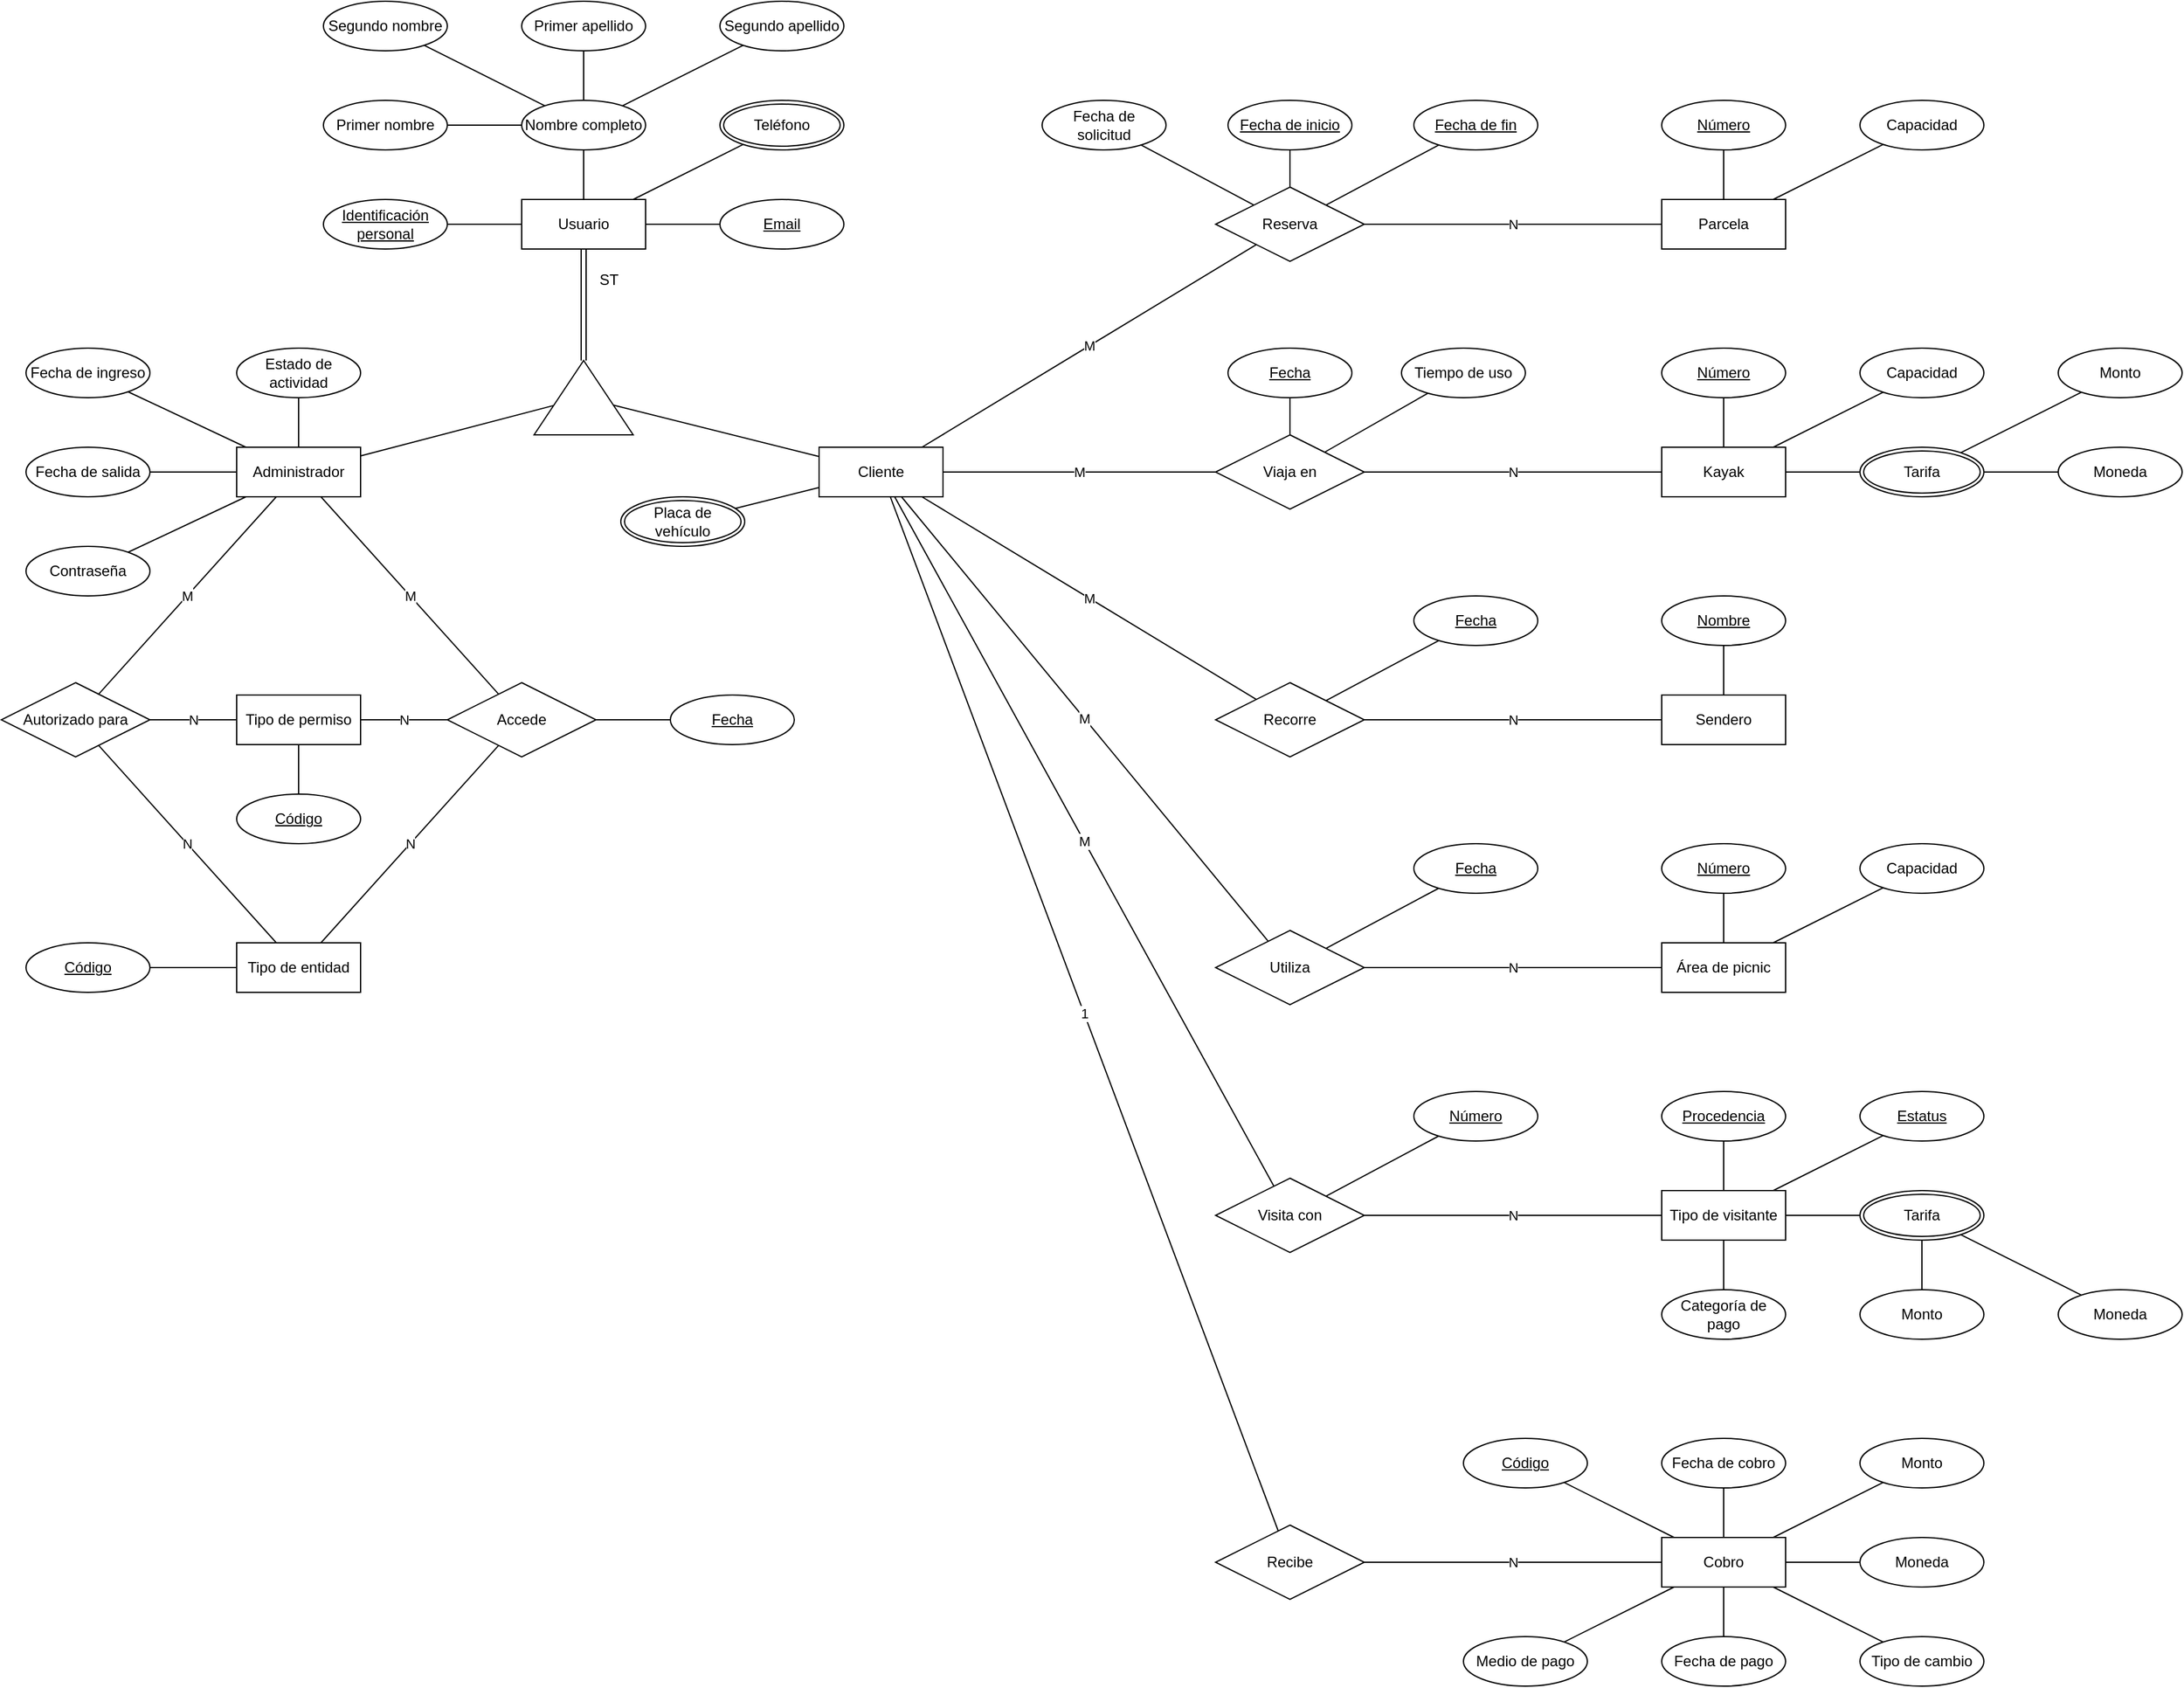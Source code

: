 <mxfile version="21.2.3" type="google" pages="2">
  <diagram id="D8fa6SzRuzp65krqOeX7" name="Modelo E-R">
    <mxGraphModel grid="1" page="1" gridSize="10" guides="1" tooltips="1" connect="1" arrows="1" fold="1" pageScale="1" pageWidth="850" pageHeight="1100" math="0" shadow="0">
      <root>
        <mxCell id="0" />
        <mxCell id="1" parent="0" />
        <mxCell id="Kqt-vZ9Plk5DfBnfXzL9-3" value="Identificación personal" style="ellipse;whiteSpace=wrap;html=1;align=center;fontStyle=4;" vertex="1" parent="1">
          <mxGeometry x="280" y="240" width="100" height="40" as="geometry" />
        </mxCell>
        <mxCell id="Kqt-vZ9Plk5DfBnfXzL9-4" value="Nombre completo" style="ellipse;whiteSpace=wrap;html=1;align=center;" vertex="1" parent="1">
          <mxGeometry x="440" y="160" width="100" height="40" as="geometry" />
        </mxCell>
        <mxCell id="Kqt-vZ9Plk5DfBnfXzL9-5" value="Email" style="ellipse;whiteSpace=wrap;html=1;align=center;fontStyle=4;" vertex="1" parent="1">
          <mxGeometry x="600" y="240" width="100" height="40" as="geometry" />
        </mxCell>
        <mxCell id="Kqt-vZ9Plk5DfBnfXzL9-6" value="Usuario" style="whiteSpace=wrap;html=1;align=center;" vertex="1" parent="1">
          <mxGeometry x="440" y="240" width="100" height="40" as="geometry" />
        </mxCell>
        <mxCell id="Kqt-vZ9Plk5DfBnfXzL9-7" value="Primer nombre" style="ellipse;whiteSpace=wrap;html=1;align=center;" vertex="1" parent="1">
          <mxGeometry x="280" y="160" width="100" height="40" as="geometry" />
        </mxCell>
        <mxCell id="Kqt-vZ9Plk5DfBnfXzL9-8" value="Segundo nombre" style="ellipse;whiteSpace=wrap;html=1;align=center;" vertex="1" parent="1">
          <mxGeometry x="280" y="80" width="100" height="40" as="geometry" />
        </mxCell>
        <mxCell id="Kqt-vZ9Plk5DfBnfXzL9-9" value="Primer apellido" style="ellipse;whiteSpace=wrap;html=1;align=center;" vertex="1" parent="1">
          <mxGeometry x="440" y="80" width="100" height="40" as="geometry" />
        </mxCell>
        <mxCell id="Kqt-vZ9Plk5DfBnfXzL9-10" value="Segundo apellido" style="ellipse;whiteSpace=wrap;html=1;align=center;" vertex="1" parent="1">
          <mxGeometry x="600" y="80" width="100" height="40" as="geometry" />
        </mxCell>
        <mxCell id="Kqt-vZ9Plk5DfBnfXzL9-11" value="" style="endArrow=none;html=1;rounded=0;" edge="1" parent="1" source="Kqt-vZ9Plk5DfBnfXzL9-7" target="Kqt-vZ9Plk5DfBnfXzL9-4">
          <mxGeometry relative="1" as="geometry">
            <mxPoint x="400" y="240" as="sourcePoint" />
            <mxPoint x="344.275" y="82.85" as="targetPoint" />
          </mxGeometry>
        </mxCell>
        <mxCell id="Kqt-vZ9Plk5DfBnfXzL9-12" value="" style="endArrow=none;html=1;rounded=0;" edge="1" parent="1" source="Kqt-vZ9Plk5DfBnfXzL9-8" target="Kqt-vZ9Plk5DfBnfXzL9-4">
          <mxGeometry relative="1" as="geometry">
            <mxPoint x="535" y="124" as="sourcePoint" />
            <mxPoint x="370.0" y="80" as="targetPoint" />
          </mxGeometry>
        </mxCell>
        <mxCell id="Kqt-vZ9Plk5DfBnfXzL9-13" value="" style="endArrow=none;html=1;rounded=0;" edge="1" parent="1" source="Kqt-vZ9Plk5DfBnfXzL9-4" target="Kqt-vZ9Plk5DfBnfXzL9-9">
          <mxGeometry relative="1" as="geometry">
            <mxPoint x="610.0" y="80" as="sourcePoint" />
            <mxPoint x="675" y="186" as="targetPoint" />
          </mxGeometry>
        </mxCell>
        <mxCell id="Kqt-vZ9Plk5DfBnfXzL9-14" value="" style="endArrow=none;html=1;rounded=0;" edge="1" parent="1" source="Kqt-vZ9Plk5DfBnfXzL9-4" target="Kqt-vZ9Plk5DfBnfXzL9-10">
          <mxGeometry relative="1" as="geometry">
            <mxPoint x="635.843" y="82.879" as="sourcePoint" />
            <mxPoint x="685" y="196" as="targetPoint" />
          </mxGeometry>
        </mxCell>
        <mxCell id="Kqt-vZ9Plk5DfBnfXzL9-15" value="" style="endArrow=none;html=1;rounded=0;" edge="1" parent="1" source="Kqt-vZ9Plk5DfBnfXzL9-5" target="Kqt-vZ9Plk5DfBnfXzL9-6">
          <mxGeometry relative="1" as="geometry">
            <mxPoint x="565" y="154" as="sourcePoint" />
            <mxPoint x="695" y="206" as="targetPoint" />
          </mxGeometry>
        </mxCell>
        <mxCell id="Kqt-vZ9Plk5DfBnfXzL9-16" value="" style="endArrow=none;html=1;rounded=0;" edge="1" parent="1" source="Kqt-vZ9Plk5DfBnfXzL9-4" target="Kqt-vZ9Plk5DfBnfXzL9-6">
          <mxGeometry relative="1" as="geometry">
            <mxPoint x="575" y="164" as="sourcePoint" />
            <mxPoint x="705" y="216" as="targetPoint" />
          </mxGeometry>
        </mxCell>
        <mxCell id="Kqt-vZ9Plk5DfBnfXzL9-17" value="" style="endArrow=none;html=1;rounded=0;" edge="1" parent="1" source="Kqt-vZ9Plk5DfBnfXzL9-3" target="Kqt-vZ9Plk5DfBnfXzL9-6">
          <mxGeometry relative="1" as="geometry">
            <mxPoint x="585" y="174" as="sourcePoint" />
            <mxPoint x="715" y="226" as="targetPoint" />
          </mxGeometry>
        </mxCell>
        <mxCell id="Kqt-vZ9Plk5DfBnfXzL9-18" value="" style="endArrow=none;html=1;rounded=0;" edge="1" parent="1" source="Kqt-vZ9Plk5DfBnfXzL9-28" target="Kqt-vZ9Plk5DfBnfXzL9-19">
          <mxGeometry relative="1" as="geometry">
            <mxPoint x="590" y="330" as="sourcePoint" />
            <mxPoint x="720" y="382" as="targetPoint" />
          </mxGeometry>
        </mxCell>
        <mxCell id="Kqt-vZ9Plk5DfBnfXzL9-19" value="Fecha de ingreso" style="ellipse;whiteSpace=wrap;html=1;align=center;" vertex="1" parent="1">
          <mxGeometry x="40" y="360" width="100" height="40" as="geometry" />
        </mxCell>
        <mxCell id="Kqt-vZ9Plk5DfBnfXzL9-20" value="Contraseña" style="ellipse;whiteSpace=wrap;html=1;align=center;" vertex="1" parent="1">
          <mxGeometry x="40" y="520" width="100" height="40" as="geometry" />
        </mxCell>
        <mxCell id="Kqt-vZ9Plk5DfBnfXzL9-21" value="" style="endArrow=none;html=1;rounded=0;" edge="1" parent="1" source="Kqt-vZ9Plk5DfBnfXzL9-20" target="Kqt-vZ9Plk5DfBnfXzL9-28">
          <mxGeometry width="50" height="50" relative="1" as="geometry">
            <mxPoint x="460" y="300" as="sourcePoint" />
            <mxPoint x="510" y="250" as="targetPoint" />
          </mxGeometry>
        </mxCell>
        <mxCell id="Kqt-vZ9Plk5DfBnfXzL9-26" value="" style="triangle;whiteSpace=wrap;html=1;rotation=-90;" vertex="1" parent="1">
          <mxGeometry x="460" y="360" width="60" height="80" as="geometry" />
        </mxCell>
        <mxCell id="Kqt-vZ9Plk5DfBnfXzL9-27" value="" style="endArrow=none;html=1;rounded=0;shape=link;" edge="1" parent="1" source="Kqt-vZ9Plk5DfBnfXzL9-26" target="Kqt-vZ9Plk5DfBnfXzL9-6">
          <mxGeometry relative="1" as="geometry">
            <mxPoint x="410" y="310" as="sourcePoint" />
            <mxPoint x="570" y="310" as="targetPoint" />
          </mxGeometry>
        </mxCell>
        <mxCell id="Kqt-vZ9Plk5DfBnfXzL9-28" value="Administrador" style="whiteSpace=wrap;html=1;align=center;" vertex="1" parent="1">
          <mxGeometry x="210" y="440" width="100" height="40" as="geometry" />
        </mxCell>
        <mxCell id="Kqt-vZ9Plk5DfBnfXzL9-29" value="Cliente" style="whiteSpace=wrap;html=1;align=center;" vertex="1" parent="1">
          <mxGeometry x="680" y="440" width="100" height="40" as="geometry" />
        </mxCell>
        <mxCell id="Kqt-vZ9Plk5DfBnfXzL9-30" value="" style="endArrow=none;html=1;rounded=0;" edge="1" parent="1" source="Kqt-vZ9Plk5DfBnfXzL9-26" target="Kqt-vZ9Plk5DfBnfXzL9-28">
          <mxGeometry relative="1" as="geometry">
            <mxPoint x="500" y="370" as="sourcePoint" />
            <mxPoint x="500" y="330" as="targetPoint" />
          </mxGeometry>
        </mxCell>
        <mxCell id="Kqt-vZ9Plk5DfBnfXzL9-31" value="" style="endArrow=none;html=1;rounded=0;" edge="1" parent="1" source="Kqt-vZ9Plk5DfBnfXzL9-26" target="Kqt-vZ9Plk5DfBnfXzL9-29">
          <mxGeometry relative="1" as="geometry">
            <mxPoint x="510" y="380" as="sourcePoint" />
            <mxPoint x="510" y="340" as="targetPoint" />
          </mxGeometry>
        </mxCell>
        <mxCell id="Kqt-vZ9Plk5DfBnfXzL9-32" value="ST" style="text;html=1;align=center;verticalAlign=middle;resizable=0;points=[];autosize=1;strokeColor=none;fillColor=none;" vertex="1" parent="1">
          <mxGeometry x="490" y="290" width="40" height="30" as="geometry" />
        </mxCell>
        <mxCell id="Kqt-vZ9Plk5DfBnfXzL9-33" value="Tipo de entidad" style="whiteSpace=wrap;html=1;align=center;" vertex="1" parent="1">
          <mxGeometry x="210" y="840" width="100" height="40" as="geometry" />
        </mxCell>
        <mxCell id="Kqt-vZ9Plk5DfBnfXzL9-35" value="Autorizado para" style="shape=rhombus;perimeter=rhombusPerimeter;whiteSpace=wrap;html=1;align=center;" vertex="1" parent="1">
          <mxGeometry x="20" y="630" width="120" height="60" as="geometry" />
        </mxCell>
        <mxCell id="Kqt-vZ9Plk5DfBnfXzL9-37" value="N" style="endArrow=none;html=1;rounded=0;" edge="1" parent="1" source="Kqt-vZ9Plk5DfBnfXzL9-35" target="Kqt-vZ9Plk5DfBnfXzL9-33">
          <mxGeometry relative="1" as="geometry">
            <mxPoint x="320" y="790" as="sourcePoint" />
            <mxPoint x="370" y="790" as="targetPoint" />
          </mxGeometry>
        </mxCell>
        <mxCell id="Kqt-vZ9Plk5DfBnfXzL9-38" value="M" style="endArrow=none;html=1;rounded=0;" edge="1" parent="1" source="Kqt-vZ9Plk5DfBnfXzL9-35" target="Kqt-vZ9Plk5DfBnfXzL9-28">
          <mxGeometry relative="1" as="geometry">
            <mxPoint x="330" y="640" as="sourcePoint" />
            <mxPoint x="380" y="640" as="targetPoint" />
          </mxGeometry>
        </mxCell>
        <mxCell id="Kqt-vZ9Plk5DfBnfXzL9-43" value="Código" style="ellipse;whiteSpace=wrap;html=1;align=center;fontStyle=4;" vertex="1" parent="1">
          <mxGeometry x="40" y="840" width="100" height="40" as="geometry" />
        </mxCell>
        <mxCell id="Kqt-vZ9Plk5DfBnfXzL9-47" value="Reserva" style="shape=rhombus;perimeter=rhombusPerimeter;whiteSpace=wrap;html=1;align=center;" vertex="1" parent="1">
          <mxGeometry x="1000" y="230" width="120" height="60" as="geometry" />
        </mxCell>
        <mxCell id="Kqt-vZ9Plk5DfBnfXzL9-49" value="M" style="endArrow=none;html=1;rounded=0;" edge="1" parent="1" source="Kqt-vZ9Plk5DfBnfXzL9-47" target="Kqt-vZ9Plk5DfBnfXzL9-29">
          <mxGeometry relative="1" as="geometry">
            <mxPoint x="540" y="700" as="sourcePoint" />
            <mxPoint x="700" y="700" as="targetPoint" />
          </mxGeometry>
        </mxCell>
        <mxCell id="Kqt-vZ9Plk5DfBnfXzL9-71" value="Parcela" style="whiteSpace=wrap;html=1;align=center;" vertex="1" parent="1">
          <mxGeometry x="1360" y="240" width="100" height="40" as="geometry" />
        </mxCell>
        <mxCell id="Kqt-vZ9Plk5DfBnfXzL9-97" value="Tipo de visitante" style="whiteSpace=wrap;html=1;align=center;" vertex="1" parent="1">
          <mxGeometry x="1360" y="1040" width="100" height="40" as="geometry" />
        </mxCell>
        <mxCell id="Kqt-vZ9Plk5DfBnfXzL9-99" value="Procedencia" style="ellipse;whiteSpace=wrap;html=1;align=center;fontStyle=4;" vertex="1" parent="1">
          <mxGeometry x="1360" y="960" width="100" height="40" as="geometry" />
        </mxCell>
        <mxCell id="Kqt-vZ9Plk5DfBnfXzL9-106" value="" style="endArrow=none;html=1;rounded=0;" edge="1" parent="1" source="Kqt-vZ9Plk5DfBnfXzL9-97" target="B8EIARJEzoTsojzDx6ol-5">
          <mxGeometry relative="1" as="geometry">
            <mxPoint x="1420" y="1430" as="sourcePoint" />
            <mxPoint x="1520" y="1060" as="targetPoint" />
          </mxGeometry>
        </mxCell>
        <mxCell id="qFDOHUSYHFr1o0WApgUc-2" value="Teléfono" style="ellipse;shape=doubleEllipse;margin=3;whiteSpace=wrap;html=1;align=center;" vertex="1" parent="1">
          <mxGeometry x="600" y="160" width="100" height="40" as="geometry" />
        </mxCell>
        <mxCell id="qFDOHUSYHFr1o0WApgUc-3" value="" style="endArrow=none;html=1;rounded=0;" edge="1" parent="1" source="Kqt-vZ9Plk5DfBnfXzL9-6" target="qFDOHUSYHFr1o0WApgUc-2">
          <mxGeometry relative="1" as="geometry">
            <mxPoint x="620" y="270" as="sourcePoint" />
            <mxPoint x="780" y="270" as="targetPoint" />
          </mxGeometry>
        </mxCell>
        <mxCell id="qFDOHUSYHFr1o0WApgUc-7" value="Fecha de&lt;br&gt;solicitud" style="ellipse;whiteSpace=wrap;html=1;align=center;" vertex="1" parent="1">
          <mxGeometry x="860" y="160" width="100" height="40" as="geometry" />
        </mxCell>
        <mxCell id="qFDOHUSYHFr1o0WApgUc-20" value="Número" style="ellipse;whiteSpace=wrap;html=1;align=center;fontStyle=4;" vertex="1" parent="1">
          <mxGeometry x="1360" y="160" width="100" height="40" as="geometry" />
        </mxCell>
        <mxCell id="qFDOHUSYHFr1o0WApgUc-27" value="" style="endArrow=none;html=1;rounded=0;" edge="1" parent="1" source="qFDOHUSYHFr1o0WApgUc-20" target="Kqt-vZ9Plk5DfBnfXzL9-71">
          <mxGeometry relative="1" as="geometry">
            <mxPoint x="870" y="80" as="sourcePoint" />
            <mxPoint x="1030" y="80" as="targetPoint" />
          </mxGeometry>
        </mxCell>
        <mxCell id="qFDOHUSYHFr1o0WApgUc-37" value="Fecha de salida" style="ellipse;whiteSpace=wrap;html=1;align=center;" vertex="1" parent="1">
          <mxGeometry x="40" y="440" width="100" height="40" as="geometry" />
        </mxCell>
        <mxCell id="qFDOHUSYHFr1o0WApgUc-38" value="" style="endArrow=none;html=1;rounded=0;" edge="1" parent="1" source="qFDOHUSYHFr1o0WApgUc-37" target="Kqt-vZ9Plk5DfBnfXzL9-28">
          <mxGeometry relative="1" as="geometry">
            <mxPoint x="250" y="470" as="sourcePoint" />
            <mxPoint x="410" y="470" as="targetPoint" />
          </mxGeometry>
        </mxCell>
        <mxCell id="qFDOHUSYHFr1o0WApgUc-39" value="Placa de vehículo" style="ellipse;shape=doubleEllipse;margin=3;whiteSpace=wrap;html=1;align=center;" vertex="1" parent="1">
          <mxGeometry x="520" y="480" width="100" height="40" as="geometry" />
        </mxCell>
        <mxCell id="qFDOHUSYHFr1o0WApgUc-45" value="Viaja en" style="shape=rhombus;perimeter=rhombusPerimeter;whiteSpace=wrap;html=1;align=center;" vertex="1" parent="1">
          <mxGeometry x="1000" y="430" width="120" height="60" as="geometry" />
        </mxCell>
        <mxCell id="qFDOHUSYHFr1o0WApgUc-46" value="Kayak" style="whiteSpace=wrap;html=1;align=center;" vertex="1" parent="1">
          <mxGeometry x="1360" y="440" width="100" height="40" as="geometry" />
        </mxCell>
        <mxCell id="qFDOHUSYHFr1o0WApgUc-47" value="N" style="endArrow=none;html=1;rounded=0;" edge="1" parent="1" source="qFDOHUSYHFr1o0WApgUc-45" target="qFDOHUSYHFr1o0WApgUc-46">
          <mxGeometry relative="1" as="geometry">
            <mxPoint x="1240" y="460" as="sourcePoint" />
            <mxPoint x="1380" y="385" as="targetPoint" />
          </mxGeometry>
        </mxCell>
        <mxCell id="qFDOHUSYHFr1o0WApgUc-48" value="M" style="endArrow=none;html=1;rounded=0;" edge="1" parent="1" source="Kqt-vZ9Plk5DfBnfXzL9-29" target="qFDOHUSYHFr1o0WApgUc-45">
          <mxGeometry relative="1" as="geometry">
            <mxPoint x="750" y="490" as="sourcePoint" />
            <mxPoint x="910" y="490" as="targetPoint" />
          </mxGeometry>
        </mxCell>
        <mxCell id="CyBxHzzDMjPhwIQw0wpU-15" value="Recorre" style="shape=rhombus;perimeter=rhombusPerimeter;whiteSpace=wrap;html=1;align=center;" vertex="1" parent="1">
          <mxGeometry x="1000" y="630" width="120" height="60" as="geometry" />
        </mxCell>
        <mxCell id="CyBxHzzDMjPhwIQw0wpU-16" value="Sendero" style="whiteSpace=wrap;html=1;align=center;" vertex="1" parent="1">
          <mxGeometry x="1360" y="640" width="100" height="40" as="geometry" />
        </mxCell>
        <mxCell id="CyBxHzzDMjPhwIQw0wpU-17" value="M" style="endArrow=none;html=1;rounded=0;" edge="1" parent="1" source="Kqt-vZ9Plk5DfBnfXzL9-29" target="CyBxHzzDMjPhwIQw0wpU-15">
          <mxGeometry relative="1" as="geometry">
            <mxPoint x="840" y="660" as="sourcePoint" />
            <mxPoint x="1000" y="660" as="targetPoint" />
          </mxGeometry>
        </mxCell>
        <mxCell id="CyBxHzzDMjPhwIQw0wpU-18" value="N" style="endArrow=none;html=1;rounded=0;" edge="1" parent="1" source="CyBxHzzDMjPhwIQw0wpU-15" target="CyBxHzzDMjPhwIQw0wpU-16">
          <mxGeometry relative="1" as="geometry">
            <mxPoint x="1180" y="620" as="sourcePoint" />
            <mxPoint x="1340" y="620" as="targetPoint" />
          </mxGeometry>
        </mxCell>
        <mxCell id="1ZeVHOT2A63UaoM2Mehe-1" value="Nombre" style="ellipse;whiteSpace=wrap;html=1;align=center;fontStyle=4;" vertex="1" parent="1">
          <mxGeometry x="1360" y="560" width="100" height="40" as="geometry" />
        </mxCell>
        <mxCell id="1ZeVHOT2A63UaoM2Mehe-14" value="Recibe" style="shape=rhombus;perimeter=rhombusPerimeter;whiteSpace=wrap;html=1;align=center;" vertex="1" parent="1">
          <mxGeometry x="1000" y="1310" width="120" height="60" as="geometry" />
        </mxCell>
        <mxCell id="1ZeVHOT2A63UaoM2Mehe-15" value="Cobro" style="whiteSpace=wrap;html=1;align=center;" vertex="1" parent="1">
          <mxGeometry x="1360" y="1320" width="100" height="40" as="geometry" />
        </mxCell>
        <mxCell id="1ZeVHOT2A63UaoM2Mehe-19" value="Monto" style="ellipse;whiteSpace=wrap;html=1;align=center;" vertex="1" parent="1">
          <mxGeometry x="1520" y="1240" width="100" height="40" as="geometry" />
        </mxCell>
        <mxCell id="1ZeVHOT2A63UaoM2Mehe-22" value="1" style="endArrow=none;html=1;rounded=0;" edge="1" parent="1" source="Kqt-vZ9Plk5DfBnfXzL9-29" target="1ZeVHOT2A63UaoM2Mehe-14">
          <mxGeometry width="50" height="50" relative="1" as="geometry">
            <mxPoint x="940" y="380" as="sourcePoint" />
            <mxPoint x="990" y="330" as="targetPoint" />
          </mxGeometry>
        </mxCell>
        <mxCell id="1ZeVHOT2A63UaoM2Mehe-23" value="N" style="endArrow=none;html=1;rounded=0;" edge="1" parent="1" source="1ZeVHOT2A63UaoM2Mehe-14" target="1ZeVHOT2A63UaoM2Mehe-15">
          <mxGeometry width="50" height="50" relative="1" as="geometry">
            <mxPoint x="590" y="1300" as="sourcePoint" />
            <mxPoint x="640" y="1250" as="targetPoint" />
          </mxGeometry>
        </mxCell>
        <mxCell id="1ZeVHOT2A63UaoM2Mehe-25" value="Código" style="ellipse;whiteSpace=wrap;html=1;align=center;fontStyle=4;" vertex="1" parent="1">
          <mxGeometry x="1200" y="1240" width="100" height="40" as="geometry" />
        </mxCell>
        <mxCell id="1ZeVHOT2A63UaoM2Mehe-26" value="" style="endArrow=none;html=1;rounded=0;" edge="1" parent="1" source="1ZeVHOT2A63UaoM2Mehe-25" target="1ZeVHOT2A63UaoM2Mehe-15">
          <mxGeometry relative="1" as="geometry">
            <mxPoint x="190" y="1400" as="sourcePoint" />
            <mxPoint x="350" y="1400" as="targetPoint" />
          </mxGeometry>
        </mxCell>
        <mxCell id="1ZeVHOT2A63UaoM2Mehe-28" value="" style="endArrow=none;html=1;rounded=0;" edge="1" parent="1" source="1ZeVHOT2A63UaoM2Mehe-15" target="1ZeVHOT2A63UaoM2Mehe-19">
          <mxGeometry relative="1" as="geometry">
            <mxPoint x="1290" y="1680" as="sourcePoint" />
            <mxPoint x="350" y="1400" as="targetPoint" />
          </mxGeometry>
        </mxCell>
        <mxCell id="1ZeVHOT2A63UaoM2Mehe-29" value="Fecha de cobro" style="ellipse;whiteSpace=wrap;html=1;align=center;" vertex="1" parent="1">
          <mxGeometry x="1360" y="1240" width="100" height="40" as="geometry" />
        </mxCell>
        <mxCell id="1ZeVHOT2A63UaoM2Mehe-30" value="Tipo de cambio" style="ellipse;whiteSpace=wrap;html=1;align=center;" vertex="1" parent="1">
          <mxGeometry x="1520" y="1400" width="100" height="40" as="geometry" />
        </mxCell>
        <mxCell id="1ZeVHOT2A63UaoM2Mehe-31" value="" style="endArrow=none;html=1;rounded=0;" edge="1" parent="1" source="1ZeVHOT2A63UaoM2Mehe-15" target="1ZeVHOT2A63UaoM2Mehe-30">
          <mxGeometry width="50" height="50" relative="1" as="geometry">
            <mxPoint x="1601.41" y="1435.561" as="sourcePoint" />
            <mxPoint x="270" y="1320" as="targetPoint" />
          </mxGeometry>
        </mxCell>
        <mxCell id="1ZeVHOT2A63UaoM2Mehe-33" value="" style="endArrow=none;html=1;rounded=0;" edge="1" parent="1" source="1ZeVHOT2A63UaoM2Mehe-29" target="1ZeVHOT2A63UaoM2Mehe-15">
          <mxGeometry width="50" height="50" relative="1" as="geometry">
            <mxPoint x="270" y="1370" as="sourcePoint" />
            <mxPoint x="320" y="1320" as="targetPoint" />
          </mxGeometry>
        </mxCell>
        <mxCell id="1ZeVHOT2A63UaoM2Mehe-34" value="" style="endArrow=none;html=1;rounded=0;" edge="1" parent="1" source="qFDOHUSYHFr1o0WApgUc-39" target="Kqt-vZ9Plk5DfBnfXzL9-29">
          <mxGeometry width="50" height="50" relative="1" as="geometry">
            <mxPoint x="750" y="570" as="sourcePoint" />
            <mxPoint x="800" y="520" as="targetPoint" />
          </mxGeometry>
        </mxCell>
        <mxCell id="1ZeVHOT2A63UaoM2Mehe-35" value="Medio de pago" style="ellipse;whiteSpace=wrap;html=1;align=center;" vertex="1" parent="1">
          <mxGeometry x="1200" y="1400" width="100" height="40" as="geometry" />
        </mxCell>
        <mxCell id="1ZeVHOT2A63UaoM2Mehe-41" value="" style="endArrow=none;html=1;rounded=0;" edge="1" parent="1" source="1ZeVHOT2A63UaoM2Mehe-113" target="qFDOHUSYHFr1o0WApgUc-45">
          <mxGeometry relative="1" as="geometry">
            <mxPoint x="1060" y="400" as="sourcePoint" />
            <mxPoint x="1420" y="480" as="targetPoint" />
          </mxGeometry>
        </mxCell>
        <mxCell id="1ZeVHOT2A63UaoM2Mehe-62" value="" style="endArrow=none;html=1;rounded=0;" edge="1" parent="1" source="1ZeVHOT2A63UaoM2Mehe-1" target="CyBxHzzDMjPhwIQw0wpU-16">
          <mxGeometry relative="1" as="geometry">
            <mxPoint x="1281.235" y="675.617" as="sourcePoint" />
            <mxPoint x="1500" y="560" as="targetPoint" />
          </mxGeometry>
        </mxCell>
        <mxCell id="1ZeVHOT2A63UaoM2Mehe-63" value="" style="endArrow=none;html=1;rounded=0;" edge="1" parent="1" source="1ZeVHOT2A63UaoM2Mehe-114" target="CyBxHzzDMjPhwIQw0wpU-15">
          <mxGeometry relative="1" as="geometry">
            <mxPoint x="1060" y="600" as="sourcePoint" />
            <mxPoint x="1500" y="560" as="targetPoint" />
          </mxGeometry>
        </mxCell>
        <mxCell id="1ZeVHOT2A63UaoM2Mehe-79" value="Tiempo de uso" style="ellipse;whiteSpace=wrap;html=1;align=center;" vertex="1" parent="1">
          <mxGeometry x="1150" y="360" width="100" height="40" as="geometry" />
        </mxCell>
        <mxCell id="1ZeVHOT2A63UaoM2Mehe-80" value="" style="endArrow=none;html=1;rounded=0;" edge="1" parent="1" source="1ZeVHOT2A63UaoM2Mehe-79" target="qFDOHUSYHFr1o0WApgUc-45">
          <mxGeometry relative="1" as="geometry">
            <mxPoint x="1170" y="560" as="sourcePoint" />
            <mxPoint x="1330" y="560" as="targetPoint" />
          </mxGeometry>
        </mxCell>
        <mxCell id="1ZeVHOT2A63UaoM2Mehe-84" value="Utiliza" style="shape=rhombus;perimeter=rhombusPerimeter;whiteSpace=wrap;html=1;align=center;" vertex="1" parent="1">
          <mxGeometry x="1000" y="830" width="120" height="60" as="geometry" />
        </mxCell>
        <mxCell id="1ZeVHOT2A63UaoM2Mehe-87" value="" style="endArrow=none;html=1;rounded=0;" edge="1" parent="1" source="qFDOHUSYHFr1o0WApgUc-46" target="6jfJNMsta3Yj--sfer0t-5">
          <mxGeometry relative="1" as="geometry">
            <mxPoint x="1280" y="540" as="sourcePoint" />
            <mxPoint x="1520" y="460" as="targetPoint" />
          </mxGeometry>
        </mxCell>
        <mxCell id="1ZeVHOT2A63UaoM2Mehe-89" value="Área de picnic" style="whiteSpace=wrap;html=1;align=center;" vertex="1" parent="1">
          <mxGeometry x="1360" y="840" width="100" height="40" as="geometry" />
        </mxCell>
        <mxCell id="1ZeVHOT2A63UaoM2Mehe-90" value="Número" style="ellipse;whiteSpace=wrap;html=1;align=center;fontStyle=4;" vertex="1" parent="1">
          <mxGeometry x="1360" y="760" width="100" height="40" as="geometry" />
        </mxCell>
        <mxCell id="1ZeVHOT2A63UaoM2Mehe-91" value="Capacidad" style="ellipse;whiteSpace=wrap;html=1;align=center;" vertex="1" parent="1">
          <mxGeometry x="1520" y="760" width="100" height="40" as="geometry" />
        </mxCell>
        <mxCell id="1ZeVHOT2A63UaoM2Mehe-92" value="" style="endArrow=none;html=1;rounded=0;" edge="1" parent="1" source="1ZeVHOT2A63UaoM2Mehe-89" target="1ZeVHOT2A63UaoM2Mehe-91">
          <mxGeometry relative="1" as="geometry">
            <mxPoint x="1310" y="880" as="sourcePoint" />
            <mxPoint x="1470" y="880" as="targetPoint" />
          </mxGeometry>
        </mxCell>
        <mxCell id="1ZeVHOT2A63UaoM2Mehe-93" value="" style="endArrow=none;html=1;rounded=0;" edge="1" parent="1" source="1ZeVHOT2A63UaoM2Mehe-90" target="1ZeVHOT2A63UaoM2Mehe-89">
          <mxGeometry relative="1" as="geometry">
            <mxPoint x="1310" y="880" as="sourcePoint" />
            <mxPoint x="1470" y="880" as="targetPoint" />
          </mxGeometry>
        </mxCell>
        <mxCell id="1ZeVHOT2A63UaoM2Mehe-96" value="N" style="endArrow=none;html=1;rounded=0;" edge="1" parent="1" source="1ZeVHOT2A63UaoM2Mehe-84" target="1ZeVHOT2A63UaoM2Mehe-89">
          <mxGeometry relative="1" as="geometry">
            <mxPoint x="1170" y="920" as="sourcePoint" />
            <mxPoint x="1330" y="920" as="targetPoint" />
          </mxGeometry>
        </mxCell>
        <mxCell id="1ZeVHOT2A63UaoM2Mehe-98" value="" style="endArrow=none;html=1;rounded=0;" edge="1" parent="1" source="qFDOHUSYHFr1o0WApgUc-46" target="1ZeVHOT2A63UaoM2Mehe-111">
          <mxGeometry relative="1" as="geometry">
            <mxPoint x="1230" y="570" as="sourcePoint" />
            <mxPoint x="1410" y="400" as="targetPoint" />
          </mxGeometry>
        </mxCell>
        <mxCell id="1ZeVHOT2A63UaoM2Mehe-99" value="M" style="endArrow=none;html=1;rounded=0;" edge="1" parent="1" source="Kqt-vZ9Plk5DfBnfXzL9-29" target="1ZeVHOT2A63UaoM2Mehe-84">
          <mxGeometry relative="1" as="geometry">
            <mxPoint x="930" y="750" as="sourcePoint" />
            <mxPoint x="1090" y="750" as="targetPoint" />
          </mxGeometry>
        </mxCell>
        <mxCell id="1ZeVHOT2A63UaoM2Mehe-100" value="Capacidad" style="ellipse;whiteSpace=wrap;html=1;align=center;" vertex="1" parent="1">
          <mxGeometry x="1520" y="160" width="100" height="40" as="geometry" />
        </mxCell>
        <mxCell id="1ZeVHOT2A63UaoM2Mehe-101" value="N" style="endArrow=none;html=1;rounded=0;" edge="1" parent="1" source="Kqt-vZ9Plk5DfBnfXzL9-47" target="Kqt-vZ9Plk5DfBnfXzL9-71">
          <mxGeometry relative="1" as="geometry">
            <mxPoint x="1100" y="320" as="sourcePoint" />
            <mxPoint x="1260" y="320" as="targetPoint" />
          </mxGeometry>
        </mxCell>
        <mxCell id="1ZeVHOT2A63UaoM2Mehe-102" value="" style="endArrow=none;html=1;rounded=0;" edge="1" parent="1" source="qFDOHUSYHFr1o0WApgUc-7" target="Kqt-vZ9Plk5DfBnfXzL9-47">
          <mxGeometry relative="1" as="geometry">
            <mxPoint x="1100" y="60" as="sourcePoint" />
            <mxPoint x="1260" y="60" as="targetPoint" />
          </mxGeometry>
        </mxCell>
        <mxCell id="1ZeVHOT2A63UaoM2Mehe-103" value="" style="endArrow=none;html=1;rounded=0;" edge="1" parent="1" source="1ZeVHOT2A63UaoM2Mehe-120" target="Kqt-vZ9Plk5DfBnfXzL9-47">
          <mxGeometry relative="1" as="geometry">
            <mxPoint x="1060" y="320" as="sourcePoint" />
            <mxPoint x="880" y="60" as="targetPoint" />
          </mxGeometry>
        </mxCell>
        <mxCell id="1ZeVHOT2A63UaoM2Mehe-104" value="" style="endArrow=none;html=1;rounded=0;" edge="1" parent="1" source="1ZeVHOT2A63UaoM2Mehe-121" target="Kqt-vZ9Plk5DfBnfXzL9-47">
          <mxGeometry relative="1" as="geometry">
            <mxPoint x="1180.0" y="324.0" as="sourcePoint" />
            <mxPoint x="880" y="60" as="targetPoint" />
          </mxGeometry>
        </mxCell>
        <mxCell id="1ZeVHOT2A63UaoM2Mehe-105" value="" style="endArrow=none;html=1;rounded=0;" edge="1" parent="1" source="Kqt-vZ9Plk5DfBnfXzL9-71" target="1ZeVHOT2A63UaoM2Mehe-100">
          <mxGeometry relative="1" as="geometry">
            <mxPoint x="740" y="20" as="sourcePoint" />
            <mxPoint x="900" y="20" as="targetPoint" />
          </mxGeometry>
        </mxCell>
        <mxCell id="1ZeVHOT2A63UaoM2Mehe-107" value="N" style="endArrow=none;html=1;rounded=0;" edge="1" parent="1" source="1ZeVHOT2A63UaoM2Mehe-119" target="Kqt-vZ9Plk5DfBnfXzL9-97">
          <mxGeometry relative="1" as="geometry">
            <mxPoint x="1149" y="1479.5" as="sourcePoint" />
            <mxPoint x="940" y="1210" as="targetPoint" />
          </mxGeometry>
        </mxCell>
        <mxCell id="1ZeVHOT2A63UaoM2Mehe-111" value="Número" style="ellipse;whiteSpace=wrap;html=1;align=center;fontStyle=4;" vertex="1" parent="1">
          <mxGeometry x="1360" y="360" width="100" height="40" as="geometry" />
        </mxCell>
        <mxCell id="1ZeVHOT2A63UaoM2Mehe-113" value="Fecha" style="ellipse;whiteSpace=wrap;html=1;align=center;fontStyle=4;" vertex="1" parent="1">
          <mxGeometry x="1010" y="360" width="100" height="40" as="geometry" />
        </mxCell>
        <mxCell id="1ZeVHOT2A63UaoM2Mehe-114" value="Fecha" style="ellipse;whiteSpace=wrap;html=1;align=center;fontStyle=4;" vertex="1" parent="1">
          <mxGeometry x="1160" y="560" width="100" height="40" as="geometry" />
        </mxCell>
        <mxCell id="1ZeVHOT2A63UaoM2Mehe-119" value="Visita con" style="shape=rhombus;perimeter=rhombusPerimeter;whiteSpace=wrap;html=1;align=center;" vertex="1" parent="1">
          <mxGeometry x="1000" y="1030" width="120" height="60" as="geometry" />
        </mxCell>
        <mxCell id="1ZeVHOT2A63UaoM2Mehe-120" value="Fecha de inicio" style="ellipse;whiteSpace=wrap;html=1;align=center;fontStyle=4;" vertex="1" parent="1">
          <mxGeometry x="1010" y="160" width="100" height="40" as="geometry" />
        </mxCell>
        <mxCell id="1ZeVHOT2A63UaoM2Mehe-121" value="Fecha de fin" style="ellipse;whiteSpace=wrap;html=1;align=center;fontStyle=4;" vertex="1" parent="1">
          <mxGeometry x="1160" y="160" width="100" height="40" as="geometry" />
        </mxCell>
        <mxCell id="1ZeVHOT2A63UaoM2Mehe-122" value="" style="endArrow=none;html=1;rounded=0;" edge="1" parent="1" source="Kqt-vZ9Plk5DfBnfXzL9-99" target="Kqt-vZ9Plk5DfBnfXzL9-97">
          <mxGeometry relative="1" as="geometry">
            <mxPoint x="900" y="1140" as="sourcePoint" />
            <mxPoint x="1060" y="1140" as="targetPoint" />
          </mxGeometry>
        </mxCell>
        <mxCell id="1ZeVHOT2A63UaoM2Mehe-123" value="M" style="endArrow=none;html=1;rounded=0;" edge="1" parent="1" source="Kqt-vZ9Plk5DfBnfXzL9-29" target="1ZeVHOT2A63UaoM2Mehe-119">
          <mxGeometry relative="1" as="geometry">
            <mxPoint x="710" y="620" as="sourcePoint" />
            <mxPoint x="1060" y="1180" as="targetPoint" />
          </mxGeometry>
        </mxCell>
        <mxCell id="1ZeVHOT2A63UaoM2Mehe-131" value="Número" style="ellipse;whiteSpace=wrap;html=1;align=center;fontStyle=4;" vertex="1" parent="1">
          <mxGeometry x="1160" y="960" width="100" height="40" as="geometry" />
        </mxCell>
        <mxCell id="1ZeVHOT2A63UaoM2Mehe-133" value="" style="endArrow=none;html=1;rounded=0;" edge="1" parent="1" source="1ZeVHOT2A63UaoM2Mehe-119" target="1ZeVHOT2A63UaoM2Mehe-131">
          <mxGeometry relative="1" as="geometry">
            <mxPoint x="1340" y="990" as="sourcePoint" />
            <mxPoint x="1500" y="990" as="targetPoint" />
          </mxGeometry>
        </mxCell>
        <mxCell id="1ZeVHOT2A63UaoM2Mehe-135" value="" style="endArrow=none;html=1;rounded=0;" edge="1" parent="1" source="Kqt-vZ9Plk5DfBnfXzL9-97" target="LoYz6xhjWd8j18Qrhw2p-1">
          <mxGeometry relative="1" as="geometry">
            <mxPoint x="1340" y="980" as="sourcePoint" />
            <mxPoint x="1180.075" y="1123.977" as="targetPoint" />
          </mxGeometry>
        </mxCell>
        <mxCell id="1ZeVHOT2A63UaoM2Mehe-136" value="Estatus" style="ellipse;whiteSpace=wrap;html=1;align=center;fontStyle=4;" vertex="1" parent="1">
          <mxGeometry x="1520" y="960" width="100" height="40" as="geometry" />
        </mxCell>
        <mxCell id="1ZeVHOT2A63UaoM2Mehe-137" value="" style="endArrow=none;html=1;rounded=0;" edge="1" parent="1" source="1ZeVHOT2A63UaoM2Mehe-136" target="Kqt-vZ9Plk5DfBnfXzL9-97">
          <mxGeometry relative="1" as="geometry">
            <mxPoint x="1340" y="980" as="sourcePoint" />
            <mxPoint x="1500" y="980" as="targetPoint" />
          </mxGeometry>
        </mxCell>
        <mxCell id="1ZeVHOT2A63UaoM2Mehe-141" value="Fecha" style="ellipse;whiteSpace=wrap;html=1;align=center;fontStyle=4;" vertex="1" parent="1">
          <mxGeometry x="1160" y="760" width="100" height="40" as="geometry" />
        </mxCell>
        <mxCell id="1ZeVHOT2A63UaoM2Mehe-142" value="" style="endArrow=none;html=1;rounded=0;" edge="1" parent="1" source="1ZeVHOT2A63UaoM2Mehe-84" target="1ZeVHOT2A63UaoM2Mehe-141">
          <mxGeometry relative="1" as="geometry">
            <mxPoint x="1040" y="970" as="sourcePoint" />
            <mxPoint x="1200" y="970" as="targetPoint" />
          </mxGeometry>
        </mxCell>
        <mxCell id="6jfJNMsta3Yj--sfer0t-5" value="Tarifa" style="ellipse;shape=doubleEllipse;margin=3;whiteSpace=wrap;html=1;align=center;" vertex="1" parent="1">
          <mxGeometry x="1520" y="440" width="100" height="40" as="geometry" />
        </mxCell>
        <mxCell id="LoYz6xhjWd8j18Qrhw2p-1" value="Categoría de pago" style="ellipse;whiteSpace=wrap;html=1;align=center;" vertex="1" parent="1">
          <mxGeometry x="1360" y="1120" width="100" height="40" as="geometry" />
        </mxCell>
        <mxCell id="B8EIARJEzoTsojzDx6ol-1" value="Monto" style="ellipse;whiteSpace=wrap;html=1;align=center;" vertex="1" parent="1">
          <mxGeometry x="1680" y="360" width="100" height="40" as="geometry" />
        </mxCell>
        <mxCell id="B8EIARJEzoTsojzDx6ol-2" value="Moneda" style="ellipse;whiteSpace=wrap;html=1;align=center;" vertex="1" parent="1">
          <mxGeometry x="1680" y="440" width="100" height="40" as="geometry" />
        </mxCell>
        <mxCell id="B8EIARJEzoTsojzDx6ol-3" value="" style="endArrow=none;html=1;rounded=0;" edge="1" parent="1" source="6jfJNMsta3Yj--sfer0t-5" target="B8EIARJEzoTsojzDx6ol-1">
          <mxGeometry relative="1" as="geometry">
            <mxPoint x="1550" y="470" as="sourcePoint" />
            <mxPoint x="1710" y="470" as="targetPoint" />
          </mxGeometry>
        </mxCell>
        <mxCell id="B8EIARJEzoTsojzDx6ol-4" value="" style="endArrow=none;html=1;rounded=0;" edge="1" parent="1" source="6jfJNMsta3Yj--sfer0t-5" target="B8EIARJEzoTsojzDx6ol-2">
          <mxGeometry relative="1" as="geometry">
            <mxPoint x="1618" y="457" as="sourcePoint" />
            <mxPoint x="1662" y="443" as="targetPoint" />
          </mxGeometry>
        </mxCell>
        <mxCell id="B8EIARJEzoTsojzDx6ol-5" value="Tarifa" style="ellipse;shape=doubleEllipse;margin=3;whiteSpace=wrap;html=1;align=center;" vertex="1" parent="1">
          <mxGeometry x="1520" y="1040" width="100" height="40" as="geometry" />
        </mxCell>
        <mxCell id="B8EIARJEzoTsojzDx6ol-6" value="Monto" style="ellipse;whiteSpace=wrap;html=1;align=center;" vertex="1" parent="1">
          <mxGeometry x="1520" y="1120" width="100" height="40" as="geometry" />
        </mxCell>
        <mxCell id="B8EIARJEzoTsojzDx6ol-7" value="Moneda" style="ellipse;whiteSpace=wrap;html=1;align=center;" vertex="1" parent="1">
          <mxGeometry x="1680" y="1120" width="100" height="40" as="geometry" />
        </mxCell>
        <mxCell id="B8EIARJEzoTsojzDx6ol-8" value="" style="endArrow=none;html=1;rounded=0;" edge="1" parent="1" source="B8EIARJEzoTsojzDx6ol-5" target="B8EIARJEzoTsojzDx6ol-6">
          <mxGeometry relative="1" as="geometry">
            <mxPoint x="1550" y="1070" as="sourcePoint" />
            <mxPoint x="1710" y="1070" as="targetPoint" />
          </mxGeometry>
        </mxCell>
        <mxCell id="B8EIARJEzoTsojzDx6ol-9" value="" style="endArrow=none;html=1;rounded=0;" edge="1" parent="1" source="B8EIARJEzoTsojzDx6ol-5" target="B8EIARJEzoTsojzDx6ol-7">
          <mxGeometry relative="1" as="geometry">
            <mxPoint x="1618" y="1057" as="sourcePoint" />
            <mxPoint x="1662" y="1043" as="targetPoint" />
          </mxGeometry>
        </mxCell>
        <mxCell id="B8EIARJEzoTsojzDx6ol-11" value="Moneda" style="ellipse;whiteSpace=wrap;html=1;align=center;" vertex="1" parent="1">
          <mxGeometry x="1520" y="1320" width="100" height="40" as="geometry" />
        </mxCell>
        <mxCell id="B8EIARJEzoTsojzDx6ol-12" value="" style="endArrow=none;html=1;rounded=0;" edge="1" parent="1" source="1ZeVHOT2A63UaoM2Mehe-15" target="B8EIARJEzoTsojzDx6ol-11">
          <mxGeometry relative="1" as="geometry">
            <mxPoint x="1180" y="1220" as="sourcePoint" />
            <mxPoint x="1340" y="1220" as="targetPoint" />
          </mxGeometry>
        </mxCell>
        <mxCell id="riO0B1hnQ6P0g7jeHkSF-1" value="Estado de actividad" style="ellipse;whiteSpace=wrap;html=1;align=center;" vertex="1" parent="1">
          <mxGeometry x="210" y="360" width="100" height="40" as="geometry" />
        </mxCell>
        <mxCell id="riO0B1hnQ6P0g7jeHkSF-2" value="" style="endArrow=none;html=1;rounded=0;" edge="1" parent="1" source="riO0B1hnQ6P0g7jeHkSF-1" target="Kqt-vZ9Plk5DfBnfXzL9-28">
          <mxGeometry relative="1" as="geometry">
            <mxPoint x="730" y="510" as="sourcePoint" />
            <mxPoint x="890" y="510" as="targetPoint" />
          </mxGeometry>
        </mxCell>
        <mxCell id="kqjLawnNYTouRZ_ghlF5-4" value="Fecha" style="ellipse;whiteSpace=wrap;html=1;align=center;fontStyle=4;" vertex="1" parent="1">
          <mxGeometry x="560" y="640" width="100" height="40" as="geometry" />
        </mxCell>
        <mxCell id="kqjLawnNYTouRZ_ghlF5-5" value="" style="endArrow=none;html=1;rounded=0;" edge="1" parent="1" source="kqjLawnNYTouRZ_ghlF5-4" target="kqjLawnNYTouRZ_ghlF5-6">
          <mxGeometry relative="1" as="geometry">
            <mxPoint x="730" y="690" as="sourcePoint" />
            <mxPoint x="890" y="690" as="targetPoint" />
          </mxGeometry>
        </mxCell>
        <mxCell id="kqjLawnNYTouRZ_ghlF5-6" value="Accede" style="shape=rhombus;perimeter=rhombusPerimeter;whiteSpace=wrap;html=1;align=center;" vertex="1" parent="1">
          <mxGeometry x="380" y="630" width="120" height="60" as="geometry" />
        </mxCell>
        <mxCell id="kqjLawnNYTouRZ_ghlF5-7" value="M" style="endArrow=none;html=1;rounded=0;" edge="1" parent="1" source="Kqt-vZ9Plk5DfBnfXzL9-28" target="kqjLawnNYTouRZ_ghlF5-6">
          <mxGeometry relative="1" as="geometry">
            <mxPoint x="730" y="690" as="sourcePoint" />
            <mxPoint x="890" y="690" as="targetPoint" />
          </mxGeometry>
        </mxCell>
        <mxCell id="kqjLawnNYTouRZ_ghlF5-8" value="N" style="endArrow=none;html=1;rounded=0;" edge="1" parent="1" source="Kqt-vZ9Plk5DfBnfXzL9-33" target="kqjLawnNYTouRZ_ghlF5-6">
          <mxGeometry relative="1" as="geometry">
            <mxPoint x="680" y="790" as="sourcePoint" />
            <mxPoint x="840" y="790" as="targetPoint" />
          </mxGeometry>
        </mxCell>
        <mxCell id="RWrSl44hWCOKPZgHyArZ-3" value="N" style="endArrow=none;html=1;rounded=0;" edge="1" parent="1" source="aRhxhUpb64FZPjHesZbp-6" target="Kqt-vZ9Plk5DfBnfXzL9-35">
          <mxGeometry relative="1" as="geometry">
            <mxPoint x="40" y="1070" as="sourcePoint" />
            <mxPoint x="400" y="920" as="targetPoint" />
          </mxGeometry>
        </mxCell>
        <mxCell id="RWrSl44hWCOKPZgHyArZ-4" value="" style="endArrow=none;html=1;rounded=0;" edge="1" parent="1" source="Kqt-vZ9Plk5DfBnfXzL9-43" target="Kqt-vZ9Plk5DfBnfXzL9-33">
          <mxGeometry relative="1" as="geometry">
            <mxPoint x="680" y="790" as="sourcePoint" />
            <mxPoint x="840" y="790" as="targetPoint" />
          </mxGeometry>
        </mxCell>
        <mxCell id="aRhxhUpb64FZPjHesZbp-2" value="Código" style="ellipse;whiteSpace=wrap;html=1;align=center;fontStyle=4;" vertex="1" parent="1">
          <mxGeometry x="210" y="720" width="100" height="40" as="geometry" />
        </mxCell>
        <mxCell id="aRhxhUpb64FZPjHesZbp-6" value="Tipo de permiso" style="whiteSpace=wrap;html=1;align=center;" vertex="1" parent="1">
          <mxGeometry x="210" y="640" width="100" height="40" as="geometry" />
        </mxCell>
        <mxCell id="aRhxhUpb64FZPjHesZbp-7" value="" style="endArrow=none;html=1;rounded=0;" edge="1" parent="1" source="aRhxhUpb64FZPjHesZbp-2" target="aRhxhUpb64FZPjHesZbp-6">
          <mxGeometry relative="1" as="geometry">
            <mxPoint x="410" y="790" as="sourcePoint" />
            <mxPoint x="570" y="790" as="targetPoint" />
          </mxGeometry>
        </mxCell>
        <mxCell id="aRhxhUpb64FZPjHesZbp-8" value="N" style="endArrow=none;html=1;rounded=0;" edge="1" parent="1" source="aRhxhUpb64FZPjHesZbp-6" target="kqjLawnNYTouRZ_ghlF5-6">
          <mxGeometry relative="1" as="geometry">
            <mxPoint x="410" y="790" as="sourcePoint" />
            <mxPoint x="570" y="790" as="targetPoint" />
          </mxGeometry>
        </mxCell>
        <mxCell id="qe52rmB15biePx1LGS6w-1" value="Fecha de pago" style="ellipse;whiteSpace=wrap;html=1;align=center;" vertex="1" parent="1">
          <mxGeometry x="1360" y="1400" width="100" height="40" as="geometry" />
        </mxCell>
        <mxCell id="qe52rmB15biePx1LGS6w-2" value="" style="endArrow=none;html=1;rounded=0;" edge="1" parent="1" source="1ZeVHOT2A63UaoM2Mehe-15" target="qe52rmB15biePx1LGS6w-1">
          <mxGeometry relative="1" as="geometry">
            <mxPoint x="1120" y="1620.0" as="sourcePoint" />
            <mxPoint x="1380" y="1150" as="targetPoint" />
          </mxGeometry>
        </mxCell>
        <mxCell id="qe52rmB15biePx1LGS6w-3" value="" style="endArrow=none;html=1;rounded=0;" edge="1" parent="1" source="1ZeVHOT2A63UaoM2Mehe-15" target="1ZeVHOT2A63UaoM2Mehe-35">
          <mxGeometry relative="1" as="geometry">
            <mxPoint x="1089.047" y="1635.477" as="sourcePoint" />
            <mxPoint x="1380" y="1150" as="targetPoint" />
          </mxGeometry>
        </mxCell>
        <mxCell id="dvq7LUxnEORP7irN1R8V-1" value="Capacidad" style="ellipse;whiteSpace=wrap;html=1;align=center;" vertex="1" parent="1">
          <mxGeometry x="1520" y="360" width="100" height="40" as="geometry" />
        </mxCell>
        <mxCell id="dvq7LUxnEORP7irN1R8V-2" value="" style="endArrow=none;html=1;rounded=0;" edge="1" parent="1" source="dvq7LUxnEORP7irN1R8V-1" target="qFDOHUSYHFr1o0WApgUc-46">
          <mxGeometry relative="1" as="geometry">
            <mxPoint x="1200" y="570" as="sourcePoint" />
            <mxPoint x="1360" y="570" as="targetPoint" />
          </mxGeometry>
        </mxCell>
      </root>
    </mxGraphModel>
  </diagram>
  <diagram id="FkpZm7iR8bxo6Gf0Ejyg" name="Modelo relacional">
    <mxGraphModel grid="1" page="1" gridSize="10" guides="1" tooltips="1" connect="1" arrows="1" fold="1" pageScale="1" pageWidth="850" pageHeight="1100" math="0" shadow="0">
      <root>
        <mxCell id="0" />
        <mxCell id="1" parent="0" />
        <mxCell id="G2EhGgd-BieDhyvPyRMn-3" value="Usuario" style="rounded=0;whiteSpace=wrap;html=1;" vertex="1" parent="1">
          <mxGeometry x="40" y="80" width="120" height="40" as="geometry" />
        </mxCell>
        <mxCell id="G2EhGgd-BieDhyvPyRMn-4" value="Email" style="rounded=0;whiteSpace=wrap;html=1;" vertex="1" parent="1">
          <mxGeometry x="160" y="120" width="120" height="40" as="geometry" />
        </mxCell>
        <mxCell id="G2EhGgd-BieDhyvPyRMn-6" value="PrimerNombre" style="rounded=0;whiteSpace=wrap;html=1;" vertex="1" parent="1">
          <mxGeometry x="280" y="120" width="120" height="40" as="geometry" />
        </mxCell>
        <mxCell id="G2EhGgd-BieDhyvPyRMn-7" value="SegundoNombre" style="rounded=0;whiteSpace=wrap;html=1;" vertex="1" parent="1">
          <mxGeometry x="400" y="120" width="120" height="40" as="geometry" />
        </mxCell>
        <mxCell id="G2EhGgd-BieDhyvPyRMn-8" value="PrimerApellido" style="rounded=0;whiteSpace=wrap;html=1;" vertex="1" parent="1">
          <mxGeometry x="520" y="120" width="120" height="40" as="geometry" />
        </mxCell>
        <mxCell id="G2EhGgd-BieDhyvPyRMn-9" value="SegundoApellido" style="rounded=0;whiteSpace=wrap;html=1;" vertex="1" parent="1">
          <mxGeometry x="640" y="120" width="120" height="40" as="geometry" />
        </mxCell>
        <mxCell id="G2EhGgd-BieDhyvPyRMn-10" value="Telefono" style="rounded=0;whiteSpace=wrap;html=1;" vertex="1" parent="1">
          <mxGeometry x="40" y="240" width="120" height="40" as="geometry" />
        </mxCell>
        <mxCell id="G2EhGgd-BieDhyvPyRMn-11" value="&lt;u&gt;IdUsuario&lt;/u&gt;" style="rounded=0;whiteSpace=wrap;html=1;" vertex="1" parent="1">
          <mxGeometry x="40" y="280" width="120" height="40" as="geometry" />
        </mxCell>
        <mxCell id="G2EhGgd-BieDhyvPyRMn-12" value="FK(Usuario)" style="rounded=0;whiteSpace=wrap;html=1;" vertex="1" parent="1">
          <mxGeometry x="40" y="320" width="120" height="40" as="geometry" />
        </mxCell>
        <mxCell id="G2EhGgd-BieDhyvPyRMn-13" value="&lt;u&gt;Numero&lt;/u&gt;" style="rounded=0;whiteSpace=wrap;html=1;" vertex="1" parent="1">
          <mxGeometry x="160" y="280" width="120" height="40" as="geometry" />
        </mxCell>
        <mxCell id="DeBKQpgS0AdXYMMYFWvQ-1" value="&lt;u&gt;Id&lt;/u&gt;" style="rounded=0;whiteSpace=wrap;html=1;" vertex="1" parent="1">
          <mxGeometry x="40" y="120" width="120" height="40" as="geometry" />
        </mxCell>
        <mxCell id="6jY_ThXa-aDyUxuQOMhe-20" value="Administrador" style="rounded=0;whiteSpace=wrap;html=1;" vertex="1" parent="1">
          <mxGeometry x="40" y="440" width="120" height="40" as="geometry" />
        </mxCell>
        <mxCell id="6jY_ThXa-aDyUxuQOMhe-21" value="&lt;u&gt;IdUsuario&lt;/u&gt;" style="rounded=0;whiteSpace=wrap;html=1;" vertex="1" parent="1">
          <mxGeometry x="40" y="480" width="120" height="40" as="geometry" />
        </mxCell>
        <mxCell id="6jY_ThXa-aDyUxuQOMhe-22" value="FK(Usuario)" style="rounded=0;whiteSpace=wrap;html=1;" vertex="1" parent="1">
          <mxGeometry x="40" y="520" width="120" height="40" as="geometry" />
        </mxCell>
        <mxCell id="6jY_ThXa-aDyUxuQOMhe-23" value="FechaIngreso" style="rounded=0;whiteSpace=wrap;html=1;" vertex="1" parent="1">
          <mxGeometry x="160" y="480" width="120" height="40" as="geometry" />
        </mxCell>
        <mxCell id="6jY_ThXa-aDyUxuQOMhe-24" value="FechaSalida" style="rounded=0;whiteSpace=wrap;html=1;" vertex="1" parent="1">
          <mxGeometry x="280" y="480" width="120" height="40" as="geometry" />
        </mxCell>
        <mxCell id="6jY_ThXa-aDyUxuQOMhe-25" value="Contrasena" style="rounded=0;whiteSpace=wrap;html=1;" vertex="1" parent="1">
          <mxGeometry x="400" y="480" width="120" height="40" as="geometry" />
        </mxCell>
        <mxCell id="6jY_ThXa-aDyUxuQOMhe-26" value="" style="endArrow=none;dashed=1;html=1;dashPattern=1 3;strokeWidth=2;rounded=0;" edge="1" parent="1" source="6jY_ThXa-aDyUxuQOMhe-25" target="6jY_ThXa-aDyUxuQOMhe-27">
          <mxGeometry width="50" height="50" relative="1" as="geometry">
            <mxPoint x="570" y="650" as="sourcePoint" />
            <mxPoint x="468.571" y="560" as="targetPoint" />
          </mxGeometry>
        </mxCell>
        <mxCell id="6jY_ThXa-aDyUxuQOMhe-27" value="NUNCA guardar claves directamente, sino solo el hash (e.g., Argon2). En el inicio de sesión solo se valida si el hash de la clave ingresada coincide con el hash almacenado." style="shape=note;whiteSpace=wrap;html=1;backgroundOutline=1;darkOpacity=0.05;" vertex="1" parent="1">
          <mxGeometry x="400" y="280" width="160" height="160" as="geometry" />
        </mxCell>
        <mxCell id="EmVSwugjhua0iY-RNRY--1" value="EstadoActividad" style="rounded=0;whiteSpace=wrap;html=1;" vertex="1" parent="1">
          <mxGeometry x="520" y="480" width="120" height="40" as="geometry" />
        </mxCell>
        <mxCell id="EmVSwugjhua0iY-RNRY--2" value="Para borrado lógico, i.e., desactivar en lugar de eliminar tupla. Necesario para auditar accesos históricos." style="shape=note;whiteSpace=wrap;html=1;backgroundOutline=1;darkOpacity=0.05;" vertex="1" parent="1">
          <mxGeometry x="600" y="280" width="160" height="160" as="geometry" />
        </mxCell>
        <mxCell id="EmVSwugjhua0iY-RNRY--3" value="" style="endArrow=none;dashed=1;html=1;dashPattern=1 3;strokeWidth=2;rounded=0;" edge="1" parent="1" source="EmVSwugjhua0iY-RNRY--1" target="EmVSwugjhua0iY-RNRY--2">
          <mxGeometry width="50" height="50" relative="1" as="geometry">
            <mxPoint x="860" y="450" as="sourcePoint" />
            <mxPoint x="622.857" y="560" as="targetPoint" />
          </mxGeometry>
        </mxCell>
        <mxCell id="EmVSwugjhua0iY-RNRY--4" value="Autorizacion" style="rounded=0;whiteSpace=wrap;html=1;" vertex="1" parent="1">
          <mxGeometry x="40" y="960" width="120" height="40" as="geometry" />
        </mxCell>
        <mxCell id="EmVSwugjhua0iY-RNRY--5" value="&lt;u&gt;IdAdministrador&lt;/u&gt;" style="rounded=0;whiteSpace=wrap;html=1;" vertex="1" parent="1">
          <mxGeometry x="40" y="1000" width="120" height="40" as="geometry" />
        </mxCell>
        <mxCell id="EmVSwugjhua0iY-RNRY--6" value="FK(Administrador)" style="rounded=0;whiteSpace=wrap;html=1;" vertex="1" parent="1">
          <mxGeometry x="40" y="1040" width="120" height="40" as="geometry" />
        </mxCell>
        <mxCell id="EmVSwugjhua0iY-RNRY--7" value="&lt;u&gt;CodigoTipoEntidad&lt;/u&gt;" style="rounded=0;whiteSpace=wrap;html=1;" vertex="1" parent="1">
          <mxGeometry x="160" y="1000" width="120" height="40" as="geometry" />
        </mxCell>
        <mxCell id="Y_KMK7wTB6AvrETL6fu3-1" value="TipoEntidad" style="rounded=0;whiteSpace=wrap;html=1;" vertex="1" parent="1">
          <mxGeometry x="40" y="640" width="120" height="40" as="geometry" />
        </mxCell>
        <mxCell id="Y_KMK7wTB6AvrETL6fu3-4" value="&lt;u&gt;Codigo&lt;/u&gt;" style="rounded=0;whiteSpace=wrap;html=1;" vertex="1" parent="1">
          <mxGeometry x="40" y="680" width="120" height="40" as="geometry" />
        </mxCell>
        <mxCell id="Myu1t4GRTEvCPDnO-Rm_-3" value="FK(TipoEntidad)" style="rounded=0;whiteSpace=wrap;html=1;" vertex="1" parent="1">
          <mxGeometry x="160" y="1040" width="120" height="40" as="geometry" />
        </mxCell>
        <mxCell id="2rsxRjrkgRpbVNMzEIxT-1" value="Cliente" style="rounded=0;whiteSpace=wrap;html=1;" vertex="1" parent="1">
          <mxGeometry x="40" y="1360" width="120" height="40" as="geometry" />
        </mxCell>
        <mxCell id="2rsxRjrkgRpbVNMzEIxT-2" value="&lt;u&gt;IdUsuario&lt;/u&gt;" style="rounded=0;whiteSpace=wrap;html=1;" vertex="1" parent="1">
          <mxGeometry x="40" y="1400" width="120" height="40" as="geometry" />
        </mxCell>
        <mxCell id="2rsxRjrkgRpbVNMzEIxT-3" value="FK(Usuario)" style="rounded=0;whiteSpace=wrap;html=1;" vertex="1" parent="1">
          <mxGeometry x="40" y="1440" width="120" height="40" as="geometry" />
        </mxCell>
        <mxCell id="2rsxRjrkgRpbVNMzEIxT-5" value="Vehiculo" style="rounded=0;whiteSpace=wrap;html=1;" vertex="1" parent="1">
          <mxGeometry x="40" y="1560" width="120" height="40" as="geometry" />
        </mxCell>
        <mxCell id="2rsxRjrkgRpbVNMzEIxT-6" value="&lt;u&gt;IdCliente&lt;/u&gt;" style="rounded=0;whiteSpace=wrap;html=1;" vertex="1" parent="1">
          <mxGeometry x="40" y="1600" width="120" height="40" as="geometry" />
        </mxCell>
        <mxCell id="2rsxRjrkgRpbVNMzEIxT-7" value="FK(Cliente)" style="rounded=0;whiteSpace=wrap;html=1;" vertex="1" parent="1">
          <mxGeometry x="40" y="1640" width="120" height="40" as="geometry" />
        </mxCell>
        <mxCell id="2rsxRjrkgRpbVNMzEIxT-8" value="&lt;u&gt;Placa&lt;/u&gt;" style="rounded=0;whiteSpace=wrap;html=1;" vertex="1" parent="1">
          <mxGeometry x="160" y="1600" width="120" height="40" as="geometry" />
        </mxCell>
        <mxCell id="3dpYSZLMDqSO1D1mwGwg-14" value="ReservaParcela" style="rounded=0;whiteSpace=wrap;html=1;" vertex="1" parent="1">
          <mxGeometry x="40" y="1920" width="120" height="40" as="geometry" />
        </mxCell>
        <mxCell id="3dpYSZLMDqSO1D1mwGwg-15" value="&lt;u&gt;FechaInicio&lt;/u&gt;" style="rounded=0;whiteSpace=wrap;html=1;" vertex="1" parent="1">
          <mxGeometry x="280" y="1960" width="120" height="40" as="geometry" />
        </mxCell>
        <mxCell id="3dpYSZLMDqSO1D1mwGwg-17" value="&lt;u&gt;IdCliente&lt;/u&gt;" style="rounded=0;whiteSpace=wrap;html=1;" vertex="1" parent="1">
          <mxGeometry x="40" y="1960" width="120" height="40" as="geometry" />
        </mxCell>
        <mxCell id="3dpYSZLMDqSO1D1mwGwg-18" value="FK(Cliente)" style="rounded=0;whiteSpace=wrap;html=1;" vertex="1" parent="1">
          <mxGeometry x="40" y="2000" width="120" height="40" as="geometry" />
        </mxCell>
        <mxCell id="3dpYSZLMDqSO1D1mwGwg-19" value="&lt;u&gt;FechaFin&lt;/u&gt;" style="rounded=0;whiteSpace=wrap;html=1;" vertex="1" parent="1">
          <mxGeometry x="400" y="1960" width="120" height="40" as="geometry" />
        </mxCell>
        <mxCell id="3dpYSZLMDqSO1D1mwGwg-20" value="FechaSolicitud" style="rounded=0;whiteSpace=wrap;html=1;" vertex="1" parent="1">
          <mxGeometry x="520" y="1960" width="120" height="40" as="geometry" />
        </mxCell>
        <mxCell id="3dpYSZLMDqSO1D1mwGwg-21" value="Parcela" style="rounded=0;whiteSpace=wrap;html=1;" vertex="1" parent="1">
          <mxGeometry x="40" y="1760" width="120" height="40" as="geometry" />
        </mxCell>
        <mxCell id="3dpYSZLMDqSO1D1mwGwg-23" value="&lt;u&gt;Numero&lt;/u&gt;" style="rounded=0;whiteSpace=wrap;html=1;" vertex="1" parent="1">
          <mxGeometry x="40" y="1800" width="120" height="40" as="geometry" />
        </mxCell>
        <mxCell id="3dpYSZLMDqSO1D1mwGwg-24" value="Capacidad" style="rounded=0;whiteSpace=wrap;html=1;" vertex="1" parent="1">
          <mxGeometry x="160" y="1800" width="120" height="40" as="geometry" />
        </mxCell>
        <mxCell id="3dpYSZLMDqSO1D1mwGwg-25" value="&lt;u&gt;NúmeroParcela&lt;/u&gt;" style="rounded=0;whiteSpace=wrap;html=1;" vertex="1" parent="1">
          <mxGeometry x="160" y="1960" width="120" height="40" as="geometry" />
        </mxCell>
        <mxCell id="3dpYSZLMDqSO1D1mwGwg-26" value="FK(Parcela)" style="rounded=0;whiteSpace=wrap;html=1;" vertex="1" parent="1">
          <mxGeometry x="160" y="2000" width="120" height="40" as="geometry" />
        </mxCell>
        <mxCell id="-9cHwT8etmYMdwwajFKF-43" value="Kayak" style="rounded=0;whiteSpace=wrap;html=1;" vertex="1" parent="1">
          <mxGeometry x="40" y="2120" width="120" height="40" as="geometry" />
        </mxCell>
        <mxCell id="-9cHwT8etmYMdwwajFKF-44" value="&lt;u&gt;Numero&lt;/u&gt;" style="rounded=0;whiteSpace=wrap;html=1;" vertex="1" parent="1">
          <mxGeometry x="40" y="2160" width="120" height="40" as="geometry" />
        </mxCell>
        <mxCell id="-9cHwT8etmYMdwwajFKF-46" value="ViajeKayak" style="rounded=0;whiteSpace=wrap;html=1;" vertex="1" parent="1">
          <mxGeometry x="40" y="2480" width="120" height="40" as="geometry" />
        </mxCell>
        <mxCell id="-9cHwT8etmYMdwwajFKF-47" value="TiempoUso" style="rounded=0;whiteSpace=wrap;html=1;" vertex="1" parent="1">
          <mxGeometry x="400" y="2520" width="120" height="40" as="geometry" />
        </mxCell>
        <mxCell id="-9cHwT8etmYMdwwajFKF-48" value="&lt;u&gt;IdCliente&lt;/u&gt;" style="rounded=0;whiteSpace=wrap;html=1;" vertex="1" parent="1">
          <mxGeometry x="40" y="2520" width="120" height="40" as="geometry" />
        </mxCell>
        <mxCell id="-9cHwT8etmYMdwwajFKF-49" value="FK(Cliente)" style="rounded=0;whiteSpace=wrap;html=1;" vertex="1" parent="1">
          <mxGeometry x="40" y="2560" width="120" height="40" as="geometry" />
        </mxCell>
        <mxCell id="-9cHwT8etmYMdwwajFKF-52" value="&lt;u&gt;NumeroKayak&lt;/u&gt;" style="rounded=0;whiteSpace=wrap;html=1;" vertex="1" parent="1">
          <mxGeometry x="160" y="2520" width="120" height="40" as="geometry" />
        </mxCell>
        <mxCell id="-9cHwT8etmYMdwwajFKF-53" value="FK(Kayak)" style="rounded=0;whiteSpace=wrap;html=1;" vertex="1" parent="1">
          <mxGeometry x="160" y="2560" width="120" height="40" as="geometry" />
        </mxCell>
        <mxCell id="PeBr5bx-r6Lxwjta6bj1-1" value="Sendero" style="rounded=0;whiteSpace=wrap;html=1;" vertex="1" parent="1">
          <mxGeometry x="40" y="2680" width="120" height="40" as="geometry" />
        </mxCell>
        <mxCell id="PeBr5bx-r6Lxwjta6bj1-2" value="&lt;u&gt;Nombre&lt;/u&gt;" style="rounded=0;whiteSpace=wrap;html=1;" vertex="1" parent="1">
          <mxGeometry x="40" y="2720" width="120" height="40" as="geometry" />
        </mxCell>
        <mxCell id="jX4_pK3dNUwDb7So7U30-1" value="RecorridoSendero" style="rounded=0;whiteSpace=wrap;html=1;" vertex="1" parent="1">
          <mxGeometry x="40" y="2840" width="120" height="40" as="geometry" />
        </mxCell>
        <mxCell id="jX4_pK3dNUwDb7So7U30-3" value="&lt;u&gt;IdCliente&lt;/u&gt;" style="rounded=0;whiteSpace=wrap;html=1;" vertex="1" parent="1">
          <mxGeometry x="40" y="2880" width="120" height="40" as="geometry" />
        </mxCell>
        <mxCell id="jX4_pK3dNUwDb7So7U30-4" value="FK(Cliente)" style="rounded=0;whiteSpace=wrap;html=1;" vertex="1" parent="1">
          <mxGeometry x="40" y="2920" width="120" height="40" as="geometry" />
        </mxCell>
        <mxCell id="M9JXNK8APjg98wJVb22G-2" value="&lt;u&gt;Fecha&lt;/u&gt;" style="rounded=0;whiteSpace=wrap;html=1;" vertex="1" parent="1">
          <mxGeometry x="280" y="2880" width="120" height="40" as="geometry" />
        </mxCell>
        <mxCell id="F0QFZH5cWh5_XJTmi9Fu-1" value="&lt;u&gt;Fecha&lt;/u&gt;" style="rounded=0;whiteSpace=wrap;html=1;" vertex="1" parent="1">
          <mxGeometry x="280" y="2520" width="120" height="40" as="geometry" />
        </mxCell>
        <mxCell id="pYhfELzW2dbCyxkKtvjx-1" value="AreaPicnic" style="rounded=0;whiteSpace=wrap;html=1;" vertex="1" parent="1">
          <mxGeometry x="40" y="3040" width="120" height="40" as="geometry" />
        </mxCell>
        <mxCell id="pYhfELzW2dbCyxkKtvjx-2" value="&lt;u&gt;Numero&lt;/u&gt;" style="rounded=0;whiteSpace=wrap;html=1;" vertex="1" parent="1">
          <mxGeometry x="40" y="3080" width="120" height="40" as="geometry" />
        </mxCell>
        <mxCell id="ioZDwg7I6vxnexLLTkfR-1" value="Capacidad" style="rounded=0;whiteSpace=wrap;html=1;" vertex="1" parent="1">
          <mxGeometry x="160" y="3080" width="120" height="40" as="geometry" />
        </mxCell>
        <mxCell id="0DRh3nRPid6kw5wbKaDk-1" value="UsoAreaPicnic" style="rounded=0;whiteSpace=wrap;html=1;" vertex="1" parent="1">
          <mxGeometry x="40" y="3200" width="120" height="40" as="geometry" />
        </mxCell>
        <mxCell id="0DRh3nRPid6kw5wbKaDk-2" value="&lt;u&gt;IdCliente&lt;/u&gt;" style="rounded=0;whiteSpace=wrap;html=1;" vertex="1" parent="1">
          <mxGeometry x="40" y="3240" width="120" height="40" as="geometry" />
        </mxCell>
        <mxCell id="0DRh3nRPid6kw5wbKaDk-3" value="FK(Cliente)" style="rounded=0;whiteSpace=wrap;html=1;" vertex="1" parent="1">
          <mxGeometry x="40" y="3280" width="120" height="40" as="geometry" />
        </mxCell>
        <mxCell id="0DRh3nRPid6kw5wbKaDk-4" value="&lt;u&gt;Fecha&lt;/u&gt;" style="rounded=0;whiteSpace=wrap;html=1;" vertex="1" parent="1">
          <mxGeometry x="280" y="3240" width="120" height="40" as="geometry" />
        </mxCell>
        <mxCell id="Vd-XnI_gb6v3i5k1gX---1" value="TipoVisitante" style="rounded=0;whiteSpace=wrap;html=1;" vertex="1" parent="1">
          <mxGeometry x="40" y="3400" width="120" height="40" as="geometry" />
        </mxCell>
        <mxCell id="Vd-XnI_gb6v3i5k1gX---2" value="&lt;u&gt;Procedencia&lt;/u&gt;" style="rounded=0;whiteSpace=wrap;html=1;" vertex="1" parent="1">
          <mxGeometry x="40" y="3440" width="120" height="40" as="geometry" />
        </mxCell>
        <mxCell id="Vd-XnI_gb6v3i5k1gX---4" value="&lt;u&gt;Estatus&lt;/u&gt;" style="rounded=0;whiteSpace=wrap;html=1;" vertex="1" parent="1">
          <mxGeometry x="280" y="3440" width="120" height="40" as="geometry" />
        </mxCell>
        <mxCell id="Vd-XnI_gb6v3i5k1gX---7" value="Visita" style="rounded=0;whiteSpace=wrap;html=1;" vertex="1" parent="1">
          <mxGeometry x="40" y="3760" width="120" height="40" as="geometry" />
        </mxCell>
        <mxCell id="ysPm3dmsf_2ok31-dw_2-2" value="&lt;u&gt;Numero&lt;/u&gt;" style="rounded=0;whiteSpace=wrap;html=1;" vertex="1" parent="1">
          <mxGeometry x="520" y="3800" width="120" height="40" as="geometry" />
        </mxCell>
        <mxCell id="IC0iAQDCUUmbn0ngAsk1-1" value="&lt;u&gt;IdCliente&lt;/u&gt;" style="rounded=0;whiteSpace=wrap;html=1;" vertex="1" parent="1">
          <mxGeometry x="40" y="3800" width="120" height="40" as="geometry" />
        </mxCell>
        <mxCell id="IC0iAQDCUUmbn0ngAsk1-2" value="FK(Cliente)" style="rounded=0;whiteSpace=wrap;html=1;" vertex="1" parent="1">
          <mxGeometry x="40" y="3840" width="120" height="40" as="geometry" />
        </mxCell>
        <mxCell id="IC0iAQDCUUmbn0ngAsk1-3" value="&lt;u&gt;Procedencia&lt;/u&gt;" style="rounded=0;whiteSpace=wrap;html=1;" vertex="1" parent="1">
          <mxGeometry x="160" y="3800" width="120" height="40" as="geometry" />
        </mxCell>
        <mxCell id="IC0iAQDCUUmbn0ngAsk1-4" value="&lt;u&gt;CategoriaPago&lt;/u&gt;" style="rounded=0;whiteSpace=wrap;html=1;" vertex="1" parent="1">
          <mxGeometry x="280" y="3800" width="120" height="40" as="geometry" />
        </mxCell>
        <mxCell id="IC0iAQDCUUmbn0ngAsk1-5" value="&lt;u&gt;Estatus&lt;/u&gt;" style="rounded=0;whiteSpace=wrap;html=1;" vertex="1" parent="1">
          <mxGeometry x="400" y="3800" width="120" height="40" as="geometry" />
        </mxCell>
        <mxCell id="IC0iAQDCUUmbn0ngAsk1-6" value="FK(Visitante)" style="rounded=0;whiteSpace=wrap;html=1;" vertex="1" parent="1">
          <mxGeometry x="160" y="3840" width="360" height="40" as="geometry" />
        </mxCell>
        <mxCell id="T9B27IgLx5InpOxsdxZ3-1" value="TarifaKayak" style="rounded=0;whiteSpace=wrap;html=1;" vertex="1" parent="1">
          <mxGeometry x="40" y="2280" width="120" height="40" as="geometry" />
        </mxCell>
        <mxCell id="T9B27IgLx5InpOxsdxZ3-2" value="&lt;u&gt;NumeroKayak&lt;/u&gt;" style="rounded=0;whiteSpace=wrap;html=1;" vertex="1" parent="1">
          <mxGeometry x="40" y="2320" width="120" height="40" as="geometry" />
        </mxCell>
        <mxCell id="T9B27IgLx5InpOxsdxZ3-3" value="FK(Kayak)" style="rounded=0;whiteSpace=wrap;html=1;" vertex="1" parent="1">
          <mxGeometry x="40" y="2360" width="120" height="40" as="geometry" />
        </mxCell>
        <mxCell id="T9B27IgLx5InpOxsdxZ3-4" value="&lt;u&gt;Monto&lt;/u&gt;" style="rounded=0;whiteSpace=wrap;html=1;" vertex="1" parent="1">
          <mxGeometry x="160" y="2320" width="120" height="40" as="geometry" />
        </mxCell>
        <mxCell id="T9B27IgLx5InpOxsdxZ3-5" value="&lt;u&gt;Moneda&lt;/u&gt;" style="rounded=0;whiteSpace=wrap;html=1;" vertex="1" parent="1">
          <mxGeometry x="280" y="2320" width="120" height="40" as="geometry" />
        </mxCell>
        <mxCell id="T9B27IgLx5InpOxsdxZ3-6" value="Código de moneda según estándar ISO 4217. Por ejemplo, CRC (colones costarricenses), USD (dólares estadounidenses)." style="shape=note;whiteSpace=wrap;html=1;backgroundOutline=1;darkOpacity=0.05;" vertex="1" parent="1">
          <mxGeometry x="400" y="2120" width="160" height="160" as="geometry" />
        </mxCell>
        <mxCell id="6HOiwAm0aDbo6wgQ35Kc-2" value="TarifaVisitante" style="rounded=0;whiteSpace=wrap;html=1;" vertex="1" parent="1">
          <mxGeometry x="40" y="3560" width="120" height="40" as="geometry" />
        </mxCell>
        <mxCell id="_U8iVH29h722EH9pE5_s-1" value="&lt;u&gt;Procedencia&lt;/u&gt;" style="rounded=0;whiteSpace=wrap;html=1;" vertex="1" parent="1">
          <mxGeometry x="40" y="3600" width="120" height="40" as="geometry" />
        </mxCell>
        <mxCell id="_U8iVH29h722EH9pE5_s-2" value="&lt;u&gt;Estatus&lt;/u&gt;" style="rounded=0;whiteSpace=wrap;html=1;" vertex="1" parent="1">
          <mxGeometry x="280" y="3600" width="120" height="40" as="geometry" />
        </mxCell>
        <mxCell id="_U8iVH29h722EH9pE5_s-3" value="&lt;u&gt;Monto&lt;/u&gt;" style="rounded=0;whiteSpace=wrap;html=1;" vertex="1" parent="1">
          <mxGeometry x="400" y="3600" width="120" height="40" as="geometry" />
        </mxCell>
        <mxCell id="_U8iVH29h722EH9pE5_s-4" value="&lt;u&gt;Moneda&lt;/u&gt;" style="rounded=0;whiteSpace=wrap;html=1;" vertex="1" parent="1">
          <mxGeometry x="520" y="3600" width="120" height="40" as="geometry" />
        </mxCell>
        <mxCell id="76BUS-_FBw50Weos5E0n-1" value="&lt;u&gt;Codigo&lt;/u&gt;" style="rounded=0;whiteSpace=wrap;html=1;" vertex="1" parent="1">
          <mxGeometry x="40" y="840" width="120" height="40" as="geometry" />
        </mxCell>
        <mxCell id="MTomjUalzJOesm8lVDKF-1" value="TipoPermiso" style="rounded=0;whiteSpace=wrap;html=1;" vertex="1" parent="1">
          <mxGeometry x="40" y="800" width="120" height="40" as="geometry" />
        </mxCell>
        <mxCell id="aO4u8iJTCpAJ7KlmAh4X-2" value="HistorialAcceso" style="rounded=0;whiteSpace=wrap;html=1;" vertex="1" parent="1">
          <mxGeometry x="40" y="1160" width="120" height="40" as="geometry" />
        </mxCell>
        <mxCell id="E_yYkXkLTNFk_5whLig7-1" value="&lt;u&gt;CodigoTipoPermiso&lt;/u&gt;" style="rounded=0;whiteSpace=wrap;html=1;" vertex="1" parent="1">
          <mxGeometry x="280" y="1000" width="120" height="40" as="geometry" />
        </mxCell>
        <mxCell id="3sy9DGxzX9WShYN7bOp2-1" value="FK(TipoPermiso)" style="rounded=0;whiteSpace=wrap;html=1;" vertex="1" parent="1">
          <mxGeometry x="280" y="1040" width="120" height="40" as="geometry" />
        </mxCell>
        <mxCell id="6DtEFDjen7CAWZLzOexW-1" value="&lt;u&gt;IdAdministrador&lt;/u&gt;" style="rounded=0;whiteSpace=wrap;html=1;" vertex="1" parent="1">
          <mxGeometry x="40" y="1200" width="120" height="40" as="geometry" />
        </mxCell>
        <mxCell id="6DtEFDjen7CAWZLzOexW-2" value="FK(Administrador)" style="rounded=0;whiteSpace=wrap;html=1;" vertex="1" parent="1">
          <mxGeometry x="40" y="1240" width="120" height="40" as="geometry" />
        </mxCell>
        <mxCell id="6DtEFDjen7CAWZLzOexW-3" value="&lt;u&gt;CodigoTipoEntidad&lt;/u&gt;" style="rounded=0;whiteSpace=wrap;html=1;" vertex="1" parent="1">
          <mxGeometry x="160" y="1200" width="120" height="40" as="geometry" />
        </mxCell>
        <mxCell id="6DtEFDjen7CAWZLzOexW-4" value="FK(TipoEntidad)" style="rounded=0;whiteSpace=wrap;html=1;" vertex="1" parent="1">
          <mxGeometry x="160" y="1240" width="120" height="40" as="geometry" />
        </mxCell>
        <mxCell id="6DtEFDjen7CAWZLzOexW-5" value="&lt;u&gt;CodigoTipoPermiso&lt;/u&gt;" style="rounded=0;whiteSpace=wrap;html=1;" vertex="1" parent="1">
          <mxGeometry x="280" y="1200" width="120" height="40" as="geometry" />
        </mxCell>
        <mxCell id="6DtEFDjen7CAWZLzOexW-6" value="FK(TipoPermiso)" style="rounded=0;whiteSpace=wrap;html=1;" vertex="1" parent="1">
          <mxGeometry x="280" y="1240" width="120" height="40" as="geometry" />
        </mxCell>
        <mxCell id="88GLd5cCrvxceRHQNHxw-1" value="&lt;u&gt;Fecha&lt;/u&gt;" style="rounded=0;whiteSpace=wrap;html=1;" vertex="1" parent="1">
          <mxGeometry x="400" y="1200" width="120" height="40" as="geometry" />
        </mxCell>
        <mxCell id="6s2_SbmTKTO39B6BWGmX-1" value="Combinaciones de permisos sobre entidades del sistema, que fueron autorizadas a cada usuario administrador" style="shape=note;whiteSpace=wrap;html=1;backgroundOutline=1;darkOpacity=0.05;" vertex="1" parent="1">
          <mxGeometry x="600" y="900" width="160" height="160" as="geometry" />
        </mxCell>
        <mxCell id="6s2_SbmTKTO39B6BWGmX-2" value="" style="endArrow=none;dashed=1;html=1;dashPattern=1 3;strokeWidth=2;rounded=0;" edge="1" parent="1" source="EmVSwugjhua0iY-RNRY--4" target="6s2_SbmTKTO39B6BWGmX-1">
          <mxGeometry width="50" height="50" relative="1" as="geometry">
            <mxPoint x="557" y="880" as="sourcePoint" />
            <mxPoint x="873" y="760" as="targetPoint" />
          </mxGeometry>
        </mxCell>
        <mxCell id="6s2_SbmTKTO39B6BWGmX-3" value="Tipos de entidad del sistema que un usuario administrador puede crear, leer, modificar, borrar, o una combinación de permisos." style="shape=note;whiteSpace=wrap;html=1;backgroundOutline=1;darkOpacity=0.05;" vertex="1" parent="1">
          <mxGeometry x="240" y="580" width="160" height="160" as="geometry" />
        </mxCell>
        <mxCell id="6s2_SbmTKTO39B6BWGmX-4" value="" style="endArrow=none;dashed=1;html=1;dashPattern=1 3;strokeWidth=2;rounded=0;" edge="1" parent="1" source="Y_KMK7wTB6AvrETL6fu3-1" target="6s2_SbmTKTO39B6BWGmX-3">
          <mxGeometry width="50" height="50" relative="1" as="geometry">
            <mxPoint x="163" y="970" as="sourcePoint" />
            <mxPoint x="320" y="910" as="targetPoint" />
          </mxGeometry>
        </mxCell>
        <mxCell id="6s2_SbmTKTO39B6BWGmX-5" value="Bitácora de utilización de permisos sobre entidades del sistema, según usuario administrador y fecha y hora. Permite trazabilidad de acciones en el sistema." style="shape=note;whiteSpace=wrap;html=1;backgroundOutline=1;darkOpacity=0.05;" vertex="1" parent="1">
          <mxGeometry x="600" y="1100" width="160" height="160" as="geometry" />
        </mxCell>
        <mxCell id="6s2_SbmTKTO39B6BWGmX-6" value="" style="endArrow=none;dashed=1;html=1;dashPattern=1 3;strokeWidth=2;rounded=0;" edge="1" parent="1" source="aO4u8iJTCpAJ7KlmAh4X-2" target="6s2_SbmTKTO39B6BWGmX-5">
          <mxGeometry width="50" height="50" relative="1" as="geometry">
            <mxPoint x="170" y="970" as="sourcePoint" />
            <mxPoint x="330" y="917" as="targetPoint" />
          </mxGeometry>
        </mxCell>
        <mxCell id="6s2_SbmTKTO39B6BWGmX-7" value="C (create),&lt;br&gt;R (read),&lt;br&gt;U (update),&lt;br&gt;D (delete)" style="shape=note;whiteSpace=wrap;html=1;backgroundOutline=1;darkOpacity=0.05;" vertex="1" parent="1">
          <mxGeometry x="240" y="815" width="160" height="90" as="geometry" />
        </mxCell>
        <mxCell id="6s2_SbmTKTO39B6BWGmX-8" value="" style="endArrow=none;dashed=1;html=1;dashPattern=1 3;strokeWidth=2;rounded=0;" edge="1" parent="1" source="76BUS-_FBw50Weos5E0n-1" target="6s2_SbmTKTO39B6BWGmX-7">
          <mxGeometry width="50" height="50" relative="1" as="geometry">
            <mxPoint x="170" y="990" as="sourcePoint" />
            <mxPoint x="650" y="990" as="targetPoint" />
          </mxGeometry>
        </mxCell>
        <mxCell id="oU0huJmUOhVUjSSDEMPW-1" value="&lt;u&gt;NumeroArea&lt;/u&gt;" style="rounded=0;whiteSpace=wrap;html=1;" vertex="1" parent="1">
          <mxGeometry x="160" y="3240" width="120" height="40" as="geometry" />
        </mxCell>
        <mxCell id="oU0huJmUOhVUjSSDEMPW-2" value="FK(AreaPicnic)" style="rounded=0;whiteSpace=wrap;html=1;" vertex="1" parent="1">
          <mxGeometry x="160" y="3280" width="120" height="40" as="geometry" />
        </mxCell>
        <mxCell id="EzOg2C7dH14ZvzWvJUPr-1" value="&lt;u&gt;CategoriaPago&lt;/u&gt;" style="rounded=0;whiteSpace=wrap;html=1;" vertex="1" parent="1">
          <mxGeometry x="160" y="3440" width="120" height="40" as="geometry" />
        </mxCell>
        <mxCell id="EzOg2C7dH14ZvzWvJUPr-2" value="&lt;u&gt;CategoriaPago&lt;/u&gt;" style="rounded=0;whiteSpace=wrap;html=1;" vertex="1" parent="1">
          <mxGeometry x="160" y="3600" width="120" height="40" as="geometry" />
        </mxCell>
        <mxCell id="EzOg2C7dH14ZvzWvJUPr-3" value="FK(TipoVisitante)" style="rounded=0;whiteSpace=wrap;html=1;" vertex="1" parent="1">
          <mxGeometry x="40" y="3640" width="360" height="40" as="geometry" />
        </mxCell>
        <mxCell id="_cOuxwL_ln7kzlh5F8cW-1" value="Cobro" style="rounded=0;whiteSpace=wrap;html=1;" vertex="1" parent="1">
          <mxGeometry x="40" y="3960" width="120" height="40" as="geometry" />
        </mxCell>
        <mxCell id="9DoZowPCmfBiU6svDJ_t-1" value="&lt;u&gt;Codigo&lt;/u&gt;" style="rounded=0;whiteSpace=wrap;html=1;" vertex="1" parent="1">
          <mxGeometry x="40" y="4000" width="120" height="40" as="geometry" />
        </mxCell>
        <mxCell id="9l0rJ2FlVNl4O0yeJf00-2" value="FechaPago" style="rounded=0;whiteSpace=wrap;html=1;" vertex="1" parent="1">
          <mxGeometry x="760" y="4000" width="120" height="40" as="geometry" />
        </mxCell>
        <mxCell id="hvvjPmW38Hn3FernHDlw-1" value="MedioPago" style="rounded=0;whiteSpace=wrap;html=1;" vertex="1" parent="1">
          <mxGeometry x="880" y="4000" width="120" height="40" as="geometry" />
        </mxCell>
        <mxCell id="cdNZccactJUslBMu3JoY-1" value="Moneda" style="rounded=0;whiteSpace=wrap;html=1;" vertex="1" parent="1">
          <mxGeometry x="400" y="4000" width="120" height="40" as="geometry" />
        </mxCell>
        <mxCell id="cdNZccactJUslBMu3JoY-2" value="Monto" style="rounded=0;whiteSpace=wrap;html=1;" vertex="1" parent="1">
          <mxGeometry x="280" y="4000" width="120" height="40" as="geometry" />
        </mxCell>
        <mxCell id="cdNZccactJUslBMu3JoY-3" value="TipoCambio" style="rounded=0;whiteSpace=wrap;html=1;" vertex="1" parent="1">
          <mxGeometry x="520" y="4000" width="120" height="40" as="geometry" />
        </mxCell>
        <mxCell id="BlWLAsO3mwMPHou-nDRG-1" value="IdCliente" style="rounded=0;whiteSpace=wrap;html=1;" vertex="1" parent="1">
          <mxGeometry x="160" y="4000" width="120" height="40" as="geometry" />
        </mxCell>
        <mxCell id="BlWLAsO3mwMPHou-nDRG-2" value="FK(Cliente)" style="rounded=0;whiteSpace=wrap;html=1;" vertex="1" parent="1">
          <mxGeometry x="160" y="4040" width="120" height="40" as="geometry" />
        </mxCell>
        <mxCell id="9hYeD3mYgTtLFp0dy0rZ-1" value="Capacidad" style="rounded=0;whiteSpace=wrap;html=1;" vertex="1" parent="1">
          <mxGeometry x="160" y="2160" width="120" height="40" as="geometry" />
        </mxCell>
        <mxCell id="9mJ6cZI4VxH0ygxyPV9u-2" value="" style="endArrow=none;dashed=1;html=1;dashPattern=1 3;strokeWidth=2;rounded=0;" edge="1" parent="1" source="T9B27IgLx5InpOxsdxZ3-5" target="T9B27IgLx5InpOxsdxZ3-6">
          <mxGeometry width="50" height="50" relative="1" as="geometry">
            <mxPoint x="500" y="2400" as="sourcePoint" />
            <mxPoint x="550" y="2350" as="targetPoint" />
          </mxGeometry>
        </mxCell>
        <mxCell id="9mJ6cZI4VxH0ygxyPV9u-3" value="Código según estándar ISO 4217. Por ejemplo, CRC (colones costarricenses), USD (dólares estadounidenses)." style="shape=note;whiteSpace=wrap;html=1;backgroundOutline=1;darkOpacity=0.05;" vertex="1" parent="1">
          <mxGeometry x="680" y="3400" width="160" height="160" as="geometry" />
        </mxCell>
        <mxCell id="9mJ6cZI4VxH0ygxyPV9u-4" value="" style="endArrow=none;dashed=1;html=1;dashPattern=1 3;strokeWidth=2;rounded=0;" edge="1" parent="1" source="9mJ6cZI4VxH0ygxyPV9u-3" target="_U8iVH29h722EH9pE5_s-4">
          <mxGeometry width="50" height="50" relative="1" as="geometry">
            <mxPoint x="440" y="3480" as="sourcePoint" />
            <mxPoint x="490" y="3430" as="targetPoint" />
          </mxGeometry>
        </mxCell>
        <mxCell id="u3iGmuoQYHU5E08sKAG_-1" value="FechaCobro" style="rounded=0;whiteSpace=wrap;html=1;" vertex="1" parent="1">
          <mxGeometry x="640" y="4000" width="120" height="40" as="geometry" />
        </mxCell>
        <mxCell id="1k_SgGyY4mfNyFlXQX6q-1" value="&lt;u&gt;NombreSendero&lt;/u&gt;" style="rounded=0;whiteSpace=wrap;html=1;" vertex="1" parent="1">
          <mxGeometry x="160" y="2880" width="120" height="40" as="geometry" />
        </mxCell>
        <mxCell id="1k_SgGyY4mfNyFlXQX6q-2" value="FK(Sendero)" style="rounded=0;whiteSpace=wrap;html=1;" vertex="1" parent="1">
          <mxGeometry x="160" y="2920" width="120" height="40" as="geometry" />
        </mxCell>
      </root>
    </mxGraphModel>
  </diagram>
</mxfile>
